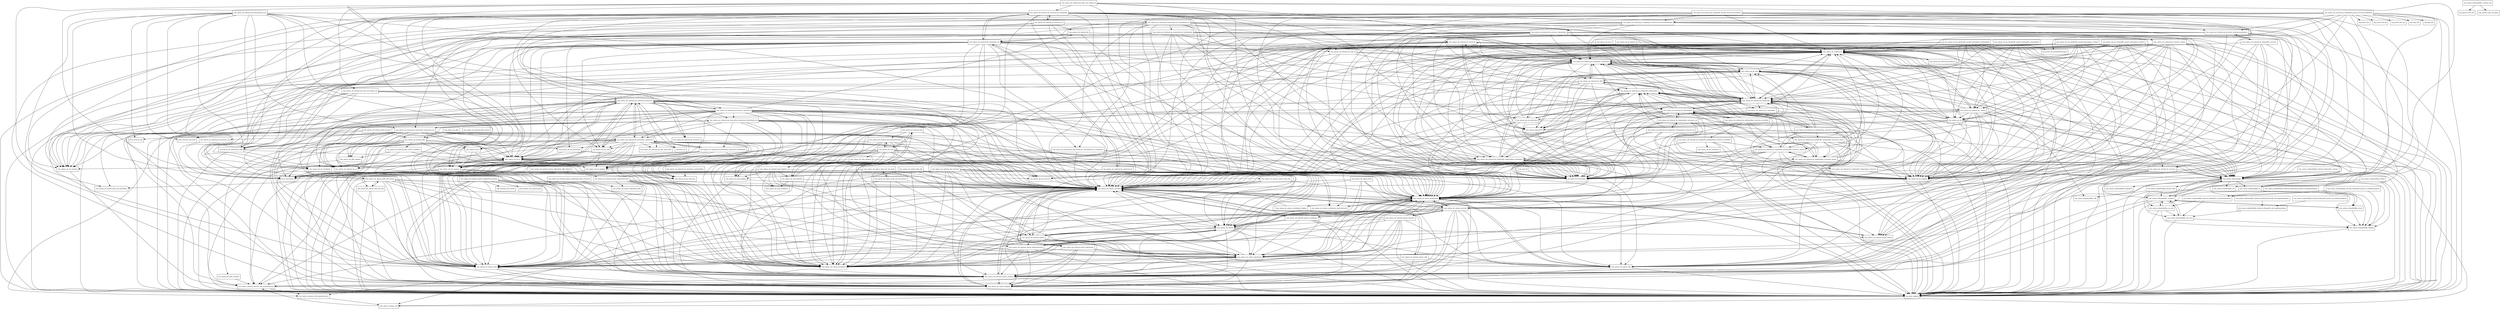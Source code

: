 digraph jbossjts_jacorb_4_17_21_Final_redhat_2_package_dependencies {
  node [shape = box, fontsize=10.0];
  com_arjuna_ArjunaOTS -> org_omg_CosTransactions;
  com_arjuna_ats_arjuna -> com_arjuna_ats_arjuna_common;
  com_arjuna_ats_arjuna -> com_arjuna_ats_arjuna_coordinator;
  com_arjuna_ats_arjuna -> com_arjuna_ats_arjuna_exceptions;
  com_arjuna_ats_arjuna -> com_arjuna_ats_arjuna_logging;
  com_arjuna_ats_arjuna -> com_arjuna_ats_arjuna_objectstore;
  com_arjuna_ats_arjuna -> com_arjuna_ats_arjuna_state;
  com_arjuna_ats_arjuna -> com_arjuna_ats_arjuna_utils;
  com_arjuna_ats_arjuna -> com_arjuna_ats_internal_arjuna;
  com_arjuna_ats_arjuna -> com_arjuna_ats_internal_arjuna_abstractrecords;
  com_arjuna_ats_arjuna -> com_arjuna_ats_internal_arjuna_common;
  com_arjuna_ats_arjuna -> com_arjuna_ats_internal_arjuna_thread;
  com_arjuna_ats_arjuna -> org_jboss_logging;
  com_arjuna_ats_arjuna_common -> com_arjuna_ats_arjuna_coordinator;
  com_arjuna_ats_arjuna_common -> com_arjuna_ats_arjuna_exceptions;
  com_arjuna_ats_arjuna_common -> com_arjuna_ats_arjuna_logging;
  com_arjuna_ats_arjuna_common -> com_arjuna_ats_arjuna_recovery;
  com_arjuna_ats_arjuna_common -> com_arjuna_ats_arjuna_utils;
  com_arjuna_ats_arjuna_common -> com_arjuna_ats_internal_arjuna_common;
  com_arjuna_ats_arjuna_common -> com_arjuna_ats_internal_arjuna_coordinator;
  com_arjuna_ats_arjuna_common -> com_arjuna_ats_internal_arjuna_objectstore;
  com_arjuna_ats_arjuna_common -> com_arjuna_ats_internal_arjuna_utils;
  com_arjuna_ats_arjuna_common -> com_arjuna_common_internal_util_propertyservice;
  com_arjuna_ats_arjuna_common -> com_arjuna_common_util;
  com_arjuna_ats_arjuna_coordinator -> com_arjuna_ats_arjuna;
  com_arjuna_ats_arjuna_coordinator -> com_arjuna_ats_arjuna_common;
  com_arjuna_ats_arjuna_coordinator -> com_arjuna_ats_arjuna_coordinator_abstractrecord;
  com_arjuna_ats_arjuna_coordinator -> com_arjuna_ats_arjuna_coordinator_listener;
  com_arjuna_ats_arjuna_coordinator -> com_arjuna_ats_arjuna_exceptions;
  com_arjuna_ats_arjuna_coordinator -> com_arjuna_ats_arjuna_logging;
  com_arjuna_ats_arjuna_coordinator -> com_arjuna_ats_arjuna_objectstore;
  com_arjuna_ats_arjuna_coordinator -> com_arjuna_ats_arjuna_recovery;
  com_arjuna_ats_arjuna_coordinator -> com_arjuna_ats_arjuna_state;
  com_arjuna_ats_arjuna_coordinator -> com_arjuna_ats_arjuna_utils;
  com_arjuna_ats_arjuna_coordinator -> com_arjuna_ats_internal_arjuna;
  com_arjuna_ats_arjuna_coordinator -> com_arjuna_ats_internal_arjuna_abstractrecords;
  com_arjuna_ats_arjuna_coordinator -> com_arjuna_ats_internal_arjuna_common;
  com_arjuna_ats_arjuna_coordinator -> com_arjuna_ats_internal_arjuna_coordinator;
  com_arjuna_ats_arjuna_coordinator -> com_arjuna_ats_internal_arjuna_thread;
  com_arjuna_ats_arjuna_coordinator -> org_jboss_logging;
  com_arjuna_ats_arjuna_coordinator_abstractrecord -> com_arjuna_ats_arjuna_coordinator;
  com_arjuna_ats_arjuna_coordinator_listener -> com_arjuna_ats_arjuna_common;
  com_arjuna_ats_arjuna_logging -> com_arjuna_ats_arjuna_common;
  com_arjuna_ats_arjuna_logging -> org_jboss_logging;
  com_arjuna_ats_arjuna_objectstore -> com_arjuna_ats_arjuna_common;
  com_arjuna_ats_arjuna_objectstore -> com_arjuna_ats_arjuna_exceptions;
  com_arjuna_ats_arjuna_objectstore -> com_arjuna_ats_arjuna_logging;
  com_arjuna_ats_arjuna_objectstore -> com_arjuna_ats_arjuna_state;
  com_arjuna_ats_arjuna_objectstore -> com_arjuna_ats_arjuna_utils;
  com_arjuna_ats_arjuna_objectstore -> com_arjuna_ats_internal_arjuna_common;
  com_arjuna_ats_arjuna_objectstore -> com_arjuna_common_internal_util_propertyservice;
  com_arjuna_ats_arjuna_recovery -> com_arjuna_ats_arjuna;
  com_arjuna_ats_arjuna_recovery -> com_arjuna_ats_arjuna_common;
  com_arjuna_ats_arjuna_recovery -> com_arjuna_ats_arjuna_coordinator;
  com_arjuna_ats_arjuna_recovery -> com_arjuna_ats_arjuna_exceptions;
  com_arjuna_ats_arjuna_recovery -> com_arjuna_ats_arjuna_logging;
  com_arjuna_ats_arjuna_recovery -> com_arjuna_ats_arjuna_objectstore;
  com_arjuna_ats_arjuna_recovery -> com_arjuna_ats_arjuna_state;
  com_arjuna_ats_arjuna_recovery -> com_arjuna_ats_arjuna_utils;
  com_arjuna_ats_arjuna_recovery -> com_arjuna_ats_internal_arjuna_common;
  com_arjuna_ats_arjuna_recovery -> com_arjuna_ats_internal_arjuna_recovery;
  com_arjuna_ats_arjuna_recovery -> com_arjuna_common_util;
  com_arjuna_ats_arjuna_recovery -> org_jboss_logging;
  com_arjuna_ats_arjuna_state -> com_arjuna_ats_arjuna_common;
  com_arjuna_ats_arjuna_state -> com_arjuna_ats_arjuna_logging;
  com_arjuna_ats_arjuna_state -> com_arjuna_ats_internal_arjuna_common;
  com_arjuna_ats_arjuna_state -> org_jboss_logging;
  com_arjuna_ats_arjuna_tools -> com_arjuna_ats_arjuna_common;
  com_arjuna_ats_arjuna_tools -> com_arjuna_ats_arjuna_coordinator;
  com_arjuna_ats_arjuna_tools -> com_arjuna_ats_arjuna_objectstore;
  com_arjuna_ats_arjuna_tools -> com_arjuna_ats_arjuna_state;
  com_arjuna_ats_arjuna_tools -> com_arjuna_ats_internal_arjuna_common;
  com_arjuna_ats_arjuna_tools -> com_arjuna_common_util_propertyservice;
  com_arjuna_ats_arjuna_tools_log -> com_arjuna_ats_arjuna_common;
  com_arjuna_ats_arjuna_tools_log -> com_arjuna_ats_arjuna_exceptions;
  com_arjuna_ats_arjuna_tools_log -> com_arjuna_ats_arjuna_objectstore;
  com_arjuna_ats_arjuna_tools_log -> com_arjuna_ats_arjuna_state;
  com_arjuna_ats_arjuna_tools_log -> com_arjuna_ats_internal_arjuna_common;
  com_arjuna_ats_arjuna_tools_log -> com_arjuna_ats_internal_arjuna_tools_log;
  com_arjuna_ats_arjuna_tools_osb_api_mbeans -> com_arjuna_ats_arjuna_common;
  com_arjuna_ats_arjuna_tools_osb_api_mbeans -> com_arjuna_ats_arjuna_exceptions;
  com_arjuna_ats_arjuna_tools_osb_api_mbeans -> com_arjuna_ats_arjuna_objectstore;
  com_arjuna_ats_arjuna_tools_osb_api_mbeans -> com_arjuna_ats_arjuna_state;
  com_arjuna_ats_arjuna_tools_osb_api_mbeans -> com_arjuna_ats_arjuna_tools_osb_api_proxy;
  com_arjuna_ats_arjuna_tools_osb_api_proxy -> com_arjuna_ats_arjuna_common;
  com_arjuna_ats_arjuna_tools_osb_api_proxy -> com_arjuna_ats_arjuna_exceptions;
  com_arjuna_ats_arjuna_tools_osb_api_proxy -> com_arjuna_ats_arjuna_objectstore;
  com_arjuna_ats_arjuna_tools_osb_api_proxy -> com_arjuna_ats_arjuna_state;
  com_arjuna_ats_arjuna_tools_osb_api_proxy -> com_arjuna_ats_arjuna_tools_osb_api_mbeans;
  com_arjuna_ats_arjuna_tools_osb_api_proxy -> com_arjuna_ats_arjuna_tools_osb_util;
  com_arjuna_ats_arjuna_tools_osb_mbean -> com_arjuna_ats_arjuna;
  com_arjuna_ats_arjuna_tools_osb_mbean -> com_arjuna_ats_arjuna_common;
  com_arjuna_ats_arjuna_tools_osb_mbean -> com_arjuna_ats_arjuna_coordinator;
  com_arjuna_ats_arjuna_tools_osb_mbean -> com_arjuna_ats_arjuna_exceptions;
  com_arjuna_ats_arjuna_tools_osb_mbean -> com_arjuna_ats_arjuna_logging;
  com_arjuna_ats_arjuna_tools_osb_mbean -> com_arjuna_ats_arjuna_objectstore;
  com_arjuna_ats_arjuna_tools_osb_mbean -> com_arjuna_ats_arjuna_state;
  com_arjuna_ats_arjuna_tools_osb_mbean -> com_arjuna_ats_arjuna_tools_osb_annotation;
  com_arjuna_ats_arjuna_tools_osb_mbean -> com_arjuna_ats_arjuna_tools_osb_util;
  com_arjuna_ats_arjuna_tools_osb_mbean -> org_jboss_logging;
  com_arjuna_ats_arjuna_tools_osb_util -> com_arjuna_ats_arjuna_logging;
  com_arjuna_ats_arjuna_tools_osb_util -> com_arjuna_ats_arjuna_tools_osb_mbean;
  com_arjuna_ats_arjuna_tools_osb_util -> org_jboss_logging;
  com_arjuna_ats_arjuna_utils -> com_arjuna_ats_arjuna_common;
  com_arjuna_ats_arjuna_utils -> com_arjuna_ats_arjuna_logging;
  com_arjuna_ats_arjuna_utils -> org_jboss_logging;
  com_arjuna_ats_internal_arjuna -> com_arjuna_ats_arjuna;
  com_arjuna_ats_internal_arjuna -> com_arjuna_ats_arjuna_common;
  com_arjuna_ats_internal_arjuna -> com_arjuna_ats_arjuna_coordinator;
  com_arjuna_ats_internal_arjuna -> com_arjuna_ats_arjuna_exceptions;
  com_arjuna_ats_internal_arjuna -> com_arjuna_ats_arjuna_logging;
  com_arjuna_ats_internal_arjuna -> com_arjuna_ats_arjuna_objectstore;
  com_arjuna_ats_internal_arjuna -> com_arjuna_ats_arjuna_state;
  com_arjuna_ats_internal_arjuna -> com_arjuna_ats_internal_arjuna_abstractrecords;
  com_arjuna_ats_internal_arjuna -> org_jboss_logging;
  com_arjuna_ats_internal_arjuna_abstractrecords -> com_arjuna_ats_arjuna;
  com_arjuna_ats_internal_arjuna_abstractrecords -> com_arjuna_ats_arjuna_common;
  com_arjuna_ats_internal_arjuna_abstractrecords -> com_arjuna_ats_arjuna_coordinator;
  com_arjuna_ats_internal_arjuna_abstractrecords -> com_arjuna_ats_arjuna_exceptions;
  com_arjuna_ats_internal_arjuna_abstractrecords -> com_arjuna_ats_arjuna_logging;
  com_arjuna_ats_internal_arjuna_abstractrecords -> com_arjuna_ats_arjuna_objectstore;
  com_arjuna_ats_internal_arjuna_abstractrecords -> com_arjuna_ats_arjuna_state;
  com_arjuna_ats_internal_arjuna_abstractrecords -> com_arjuna_ats_internal_arjuna_common;
  com_arjuna_ats_internal_arjuna_abstractrecords -> org_jboss_logging;
  com_arjuna_ats_internal_arjuna_common -> com_arjuna_ats_arjuna_common;
  com_arjuna_ats_internal_arjuna_common -> com_arjuna_ats_arjuna_logging;
  com_arjuna_ats_internal_arjuna_common -> com_arjuna_ats_arjuna_state;
  com_arjuna_ats_internal_arjuna_common -> com_arjuna_common_internal_util_propertyservice;
  com_arjuna_ats_internal_arjuna_common -> org_jboss_logging;
  com_arjuna_ats_internal_arjuna_coordinator -> com_arjuna_ats_arjuna;
  com_arjuna_ats_internal_arjuna_coordinator -> com_arjuna_ats_arjuna_common;
  com_arjuna_ats_internal_arjuna_coordinator -> com_arjuna_ats_arjuna_coordinator;
  com_arjuna_ats_internal_arjuna_coordinator -> com_arjuna_ats_arjuna_logging;
  com_arjuna_ats_internal_arjuna_coordinator -> com_arjuna_ats_arjuna_objectstore;
  com_arjuna_ats_internal_arjuna_coordinator -> com_arjuna_ats_internal_arjuna_abstractrecords;
  com_arjuna_ats_internal_arjuna_coordinator -> org_jboss_logging;
  com_arjuna_ats_internal_arjuna_objectstore -> com_arjuna_ats_arjuna_common;
  com_arjuna_ats_internal_arjuna_objectstore -> com_arjuna_ats_arjuna_exceptions;
  com_arjuna_ats_internal_arjuna_objectstore -> com_arjuna_ats_arjuna_logging;
  com_arjuna_ats_internal_arjuna_objectstore -> com_arjuna_ats_arjuna_objectstore;
  com_arjuna_ats_internal_arjuna_objectstore -> com_arjuna_ats_arjuna_state;
  com_arjuna_ats_internal_arjuna_objectstore -> com_arjuna_ats_arjuna_utils;
  com_arjuna_ats_internal_arjuna_objectstore -> com_arjuna_ats_internal_arjuna_common;
  com_arjuna_ats_internal_arjuna_objectstore -> org_jboss_logging;
  com_arjuna_ats_internal_arjuna_objectstore_hornetq -> com_arjuna_ats_arjuna_common;
  com_arjuna_ats_internal_arjuna_objectstore_hornetq -> com_arjuna_ats_arjuna_exceptions;
  com_arjuna_ats_internal_arjuna_objectstore_hornetq -> com_arjuna_ats_arjuna_logging;
  com_arjuna_ats_internal_arjuna_objectstore_hornetq -> com_arjuna_ats_arjuna_objectstore;
  com_arjuna_ats_internal_arjuna_objectstore_hornetq -> com_arjuna_ats_arjuna_state;
  com_arjuna_ats_internal_arjuna_objectstore_hornetq -> com_arjuna_ats_internal_arjuna_common;
  com_arjuna_ats_internal_arjuna_objectstore_hornetq -> com_arjuna_common_internal_util_propertyservice;
  com_arjuna_ats_internal_arjuna_objectstore_hornetq -> org_hornetq_core_journal;
  com_arjuna_ats_internal_arjuna_objectstore_hornetq -> org_hornetq_core_journal_impl;
  com_arjuna_ats_internal_arjuna_objectstore_hornetq -> org_jboss_logging;
  com_arjuna_ats_internal_arjuna_objectstore_jdbc -> com_arjuna_ats_arjuna_common;
  com_arjuna_ats_internal_arjuna_objectstore_jdbc -> com_arjuna_ats_arjuna_exceptions;
  com_arjuna_ats_internal_arjuna_objectstore_jdbc -> com_arjuna_ats_arjuna_logging;
  com_arjuna_ats_internal_arjuna_objectstore_jdbc -> com_arjuna_ats_arjuna_objectstore;
  com_arjuna_ats_internal_arjuna_objectstore_jdbc -> com_arjuna_ats_arjuna_objectstore_jdbc;
  com_arjuna_ats_internal_arjuna_objectstore_jdbc -> com_arjuna_ats_arjuna_state;
  com_arjuna_ats_internal_arjuna_objectstore_jdbc -> com_arjuna_ats_internal_arjuna_common;
  com_arjuna_ats_internal_arjuna_objectstore_jdbc_accessors -> com_arjuna_ats_arjuna_exceptions;
  com_arjuna_ats_internal_arjuna_objectstore_jdbc_accessors -> com_arjuna_ats_arjuna_objectstore_jdbc;
  com_arjuna_ats_internal_arjuna_objectstore_jdbc_drivers -> com_arjuna_ats_internal_arjuna_objectstore_jdbc;
  com_arjuna_ats_internal_arjuna_recovery -> com_arjuna_ats_arjuna;
  com_arjuna_ats_internal_arjuna_recovery -> com_arjuna_ats_arjuna_common;
  com_arjuna_ats_internal_arjuna_recovery -> com_arjuna_ats_arjuna_coordinator;
  com_arjuna_ats_internal_arjuna_recovery -> com_arjuna_ats_arjuna_exceptions;
  com_arjuna_ats_internal_arjuna_recovery -> com_arjuna_ats_arjuna_logging;
  com_arjuna_ats_internal_arjuna_recovery -> com_arjuna_ats_arjuna_objectstore;
  com_arjuna_ats_internal_arjuna_recovery -> com_arjuna_ats_arjuna_recovery;
  com_arjuna_ats_internal_arjuna_recovery -> com_arjuna_ats_arjuna_state;
  com_arjuna_ats_internal_arjuna_recovery -> com_arjuna_ats_arjuna_utils;
  com_arjuna_ats_internal_arjuna_recovery -> com_arjuna_ats_internal_arjuna_common;
  com_arjuna_ats_internal_arjuna_recovery -> org_jboss_logging;
  com_arjuna_ats_internal_arjuna_thread -> com_arjuna_ats_arjuna_coordinator;
  com_arjuna_ats_internal_arjuna_thread -> com_arjuna_ats_arjuna_utils;
  com_arjuna_ats_internal_arjuna_tools_log -> com_arjuna_ats_arjuna;
  com_arjuna_ats_internal_arjuna_tools_log -> com_arjuna_ats_arjuna_common;
  com_arjuna_ats_internal_arjuna_tools_log -> com_arjuna_ats_arjuna_coordinator;
  com_arjuna_ats_internal_arjuna_tools_log -> com_arjuna_ats_arjuna_logging;
  com_arjuna_ats_internal_arjuna_utils -> com_arjuna_ats_arjuna_common;
  com_arjuna_ats_internal_arjuna_utils -> com_arjuna_ats_arjuna_exceptions;
  com_arjuna_ats_internal_arjuna_utils -> com_arjuna_ats_arjuna_logging;
  com_arjuna_ats_internal_arjuna_utils -> com_arjuna_ats_arjuna_utils;
  com_arjuna_ats_internal_jdbc -> com_arjuna_ats_arjuna_state;
  com_arjuna_ats_internal_jdbc -> com_arjuna_ats_internal_arjuna_common;
  com_arjuna_ats_internal_jdbc -> com_arjuna_ats_internal_jdbc_drivers_modifiers;
  com_arjuna_ats_internal_jdbc -> com_arjuna_ats_jdbc_common;
  com_arjuna_ats_internal_jdbc -> com_arjuna_ats_jdbc_logging;
  com_arjuna_ats_internal_jdbc -> com_arjuna_ats_jta;
  com_arjuna_ats_internal_jdbc -> com_arjuna_ats_jta_transaction;
  com_arjuna_ats_internal_jdbc -> com_arjuna_ats_jta_xa;
  com_arjuna_ats_internal_jdbc -> javax_transaction;
  com_arjuna_ats_internal_jdbc -> org_jboss_logging;
  com_arjuna_ats_internal_jdbc_drivers -> com_arjuna_ats_internal_jdbc;
  com_arjuna_ats_internal_jdbc_drivers_modifiers -> com_arjuna_ats_internal_arjuna_common;
  com_arjuna_ats_internal_jdbc_drivers_modifiers -> com_arjuna_ats_jdbc_logging;
  com_arjuna_ats_internal_jdbc_drivers_modifiers -> com_arjuna_ats_jta_exceptions;
  com_arjuna_ats_internal_jdbc_drivers_modifiers -> com_arjuna_ats_jta_xa;
  com_arjuna_ats_internal_jdbc_recovery -> com_arjuna_ats_internal_jdbc;
  com_arjuna_ats_internal_jdbc_recovery -> com_arjuna_ats_jdbc_logging;
  com_arjuna_ats_internal_jdbc_recovery -> com_arjuna_ats_jta_recovery;
  com_arjuna_ats_internal_jdbc_recovery -> com_arjuna_ats_jta_xa;
  com_arjuna_ats_internal_jdbc_recovery -> com_arjuna_common_util_propertyservice;
  com_arjuna_ats_internal_jdbc_recovery -> org_jboss_logging;
  com_arjuna_ats_internal_jta -> com_arjuna_ats_arjuna_coordinator_abstractrecord;
  com_arjuna_ats_internal_jta -> com_arjuna_ats_internal_jta_resources_arjunacore;
  com_arjuna_ats_internal_jta -> com_arjuna_ats_internal_jts_resources;
  com_arjuna_ats_internal_jta_recovery_arjunacore -> com_arjuna_ats_arjuna;
  com_arjuna_ats_internal_jta_recovery_arjunacore -> com_arjuna_ats_arjuna_common;
  com_arjuna_ats_internal_jta_recovery_arjunacore -> com_arjuna_ats_arjuna_coordinator;
  com_arjuna_ats_internal_jta_recovery_arjunacore -> com_arjuna_ats_arjuna_exceptions;
  com_arjuna_ats_internal_jta_recovery_arjunacore -> com_arjuna_ats_arjuna_logging;
  com_arjuna_ats_internal_jta_recovery_arjunacore -> com_arjuna_ats_arjuna_objectstore;
  com_arjuna_ats_internal_jta_recovery_arjunacore -> com_arjuna_ats_arjuna_recovery;
  com_arjuna_ats_internal_jta_recovery_arjunacore -> com_arjuna_ats_arjuna_state;
  com_arjuna_ats_internal_jta_recovery_arjunacore -> com_arjuna_ats_internal_arjuna;
  com_arjuna_ats_internal_jta_recovery_arjunacore -> com_arjuna_ats_internal_arjuna_common;
  com_arjuna_ats_internal_jta_recovery_arjunacore -> com_arjuna_ats_internal_jta;
  com_arjuna_ats_internal_jta_recovery_arjunacore -> com_arjuna_ats_internal_jta_resources_arjunacore;
  com_arjuna_ats_internal_jta_recovery_arjunacore -> com_arjuna_ats_internal_jta_transaction_arjunacore;
  com_arjuna_ats_internal_jta_recovery_arjunacore -> com_arjuna_ats_internal_jta_transaction_arjunacore_subordinate_jca;
  com_arjuna_ats_internal_jta_recovery_arjunacore -> com_arjuna_ats_internal_jta_utils;
  com_arjuna_ats_internal_jta_recovery_arjunacore -> com_arjuna_ats_internal_jta_xa;
  com_arjuna_ats_internal_jta_recovery_arjunacore -> com_arjuna_ats_jta_common;
  com_arjuna_ats_internal_jta_recovery_arjunacore -> com_arjuna_ats_jta_logging;
  com_arjuna_ats_internal_jta_recovery_arjunacore -> com_arjuna_ats_jta_recovery;
  com_arjuna_ats_internal_jta_recovery_arjunacore -> com_arjuna_ats_jta_utils;
  com_arjuna_ats_internal_jta_recovery_arjunacore -> com_arjuna_ats_jta_xa;
  com_arjuna_ats_internal_jta_recovery_arjunacore -> com_arjuna_common_internal_util_propertyservice;
  com_arjuna_ats_internal_jta_recovery_arjunacore -> org_jboss_logging;
  com_arjuna_ats_internal_jta_recovery_jts -> com_arjuna_ats_arjuna_common;
  com_arjuna_ats_internal_jta_recovery_jts -> com_arjuna_ats_internal_jta;
  com_arjuna_ats_internal_jta_recovery_jts -> com_arjuna_ats_internal_jta_recovery_arjunacore;
  com_arjuna_ats_internal_jta_recovery_jts -> com_arjuna_ats_internal_jta_resources_jts_orbspecific;
  com_arjuna_ats_internal_jta_recovery_jts -> com_arjuna_ats_internal_jta_utils;
  com_arjuna_ats_internal_jta_recovery_jts -> com_arjuna_ats_jta_recovery;
  com_arjuna_ats_internal_jta_recovery_jts -> org_jboss_logging;
  com_arjuna_ats_internal_jta_resources -> com_arjuna_ats_jta_common;
  com_arjuna_ats_internal_jta_resources -> com_arjuna_ats_jta_logging;
  com_arjuna_ats_internal_jta_resources -> com_arjuna_ats_jta_resources;
  com_arjuna_ats_internal_jta_resources -> com_arjuna_ats_jta_utils;
  com_arjuna_ats_internal_jta_resources_arjunacore -> com_arjuna_ats_arjuna_common;
  com_arjuna_ats_internal_jta_resources_arjunacore -> com_arjuna_ats_arjuna_coordinator;
  com_arjuna_ats_internal_jta_resources_arjunacore -> com_arjuna_ats_arjuna_exceptions;
  com_arjuna_ats_internal_jta_resources_arjunacore -> com_arjuna_ats_arjuna_logging;
  com_arjuna_ats_internal_jta_resources_arjunacore -> com_arjuna_ats_arjuna_recovery;
  com_arjuna_ats_internal_jta_resources_arjunacore -> com_arjuna_ats_arjuna_state;
  com_arjuna_ats_internal_jta_resources_arjunacore -> com_arjuna_ats_internal_arjuna_common;
  com_arjuna_ats_internal_jta_resources_arjunacore -> com_arjuna_ats_internal_jta_recovery_arjunacore;
  com_arjuna_ats_internal_jta_resources_arjunacore -> com_arjuna_ats_internal_jta_resources;
  com_arjuna_ats_internal_jta_resources_arjunacore -> com_arjuna_ats_internal_jta_transaction_arjunacore;
  com_arjuna_ats_internal_jta_resources_arjunacore -> com_arjuna_ats_internal_jta_utils_arjunacore;
  com_arjuna_ats_internal_jta_resources_arjunacore -> com_arjuna_ats_internal_jta_xa;
  com_arjuna_ats_internal_jta_resources_arjunacore -> com_arjuna_ats_jta_common;
  com_arjuna_ats_internal_jta_resources_arjunacore -> com_arjuna_ats_jta_logging;
  com_arjuna_ats_internal_jta_resources_arjunacore -> com_arjuna_ats_jta_recovery;
  com_arjuna_ats_internal_jta_resources_arjunacore -> com_arjuna_ats_jta_resources;
  com_arjuna_ats_internal_jta_resources_arjunacore -> com_arjuna_ats_jta_utils;
  com_arjuna_ats_internal_jta_resources_arjunacore -> com_arjuna_ats_jta_xa;
  com_arjuna_ats_internal_jta_resources_arjunacore -> com_arjuna_common_internal_util_propertyservice;
  com_arjuna_ats_internal_jta_resources_arjunacore -> javax_transaction;
  com_arjuna_ats_internal_jta_resources_arjunacore -> org_jboss_logging;
  com_arjuna_ats_internal_jta_resources_arjunacore -> org_jboss_tm;
  com_arjuna_ats_internal_jta_resources_errorhandlers -> com_arjuna_ats_jta_resources;
  com_arjuna_ats_internal_jta_resources_jts -> com_arjuna_ats_arjuna_common;
  com_arjuna_ats_internal_jta_resources_jts -> com_arjuna_ats_arjuna_coordinator;
  com_arjuna_ats_internal_jta_resources_jts -> com_arjuna_ats_internal_jta_transaction_jts;
  com_arjuna_ats_internal_jta_resources_jts -> javax_transaction;
  com_arjuna_ats_internal_jta_resources_jts_orbspecific -> com_arjuna_ArjunaOTS;
  com_arjuna_ats_internal_jta_resources_jts_orbspecific -> com_arjuna_ats_arjuna_common;
  com_arjuna_ats_internal_jta_resources_jts_orbspecific -> com_arjuna_ats_arjuna_coordinator;
  com_arjuna_ats_internal_jta_resources_jts_orbspecific -> com_arjuna_ats_arjuna_logging;
  com_arjuna_ats_internal_jta_resources_jts_orbspecific -> com_arjuna_ats_arjuna_objectstore;
  com_arjuna_ats_internal_jta_resources_jts_orbspecific -> com_arjuna_ats_arjuna_recovery;
  com_arjuna_ats_internal_jta_resources_jts_orbspecific -> com_arjuna_ats_arjuna_state;
  com_arjuna_ats_internal_jta_resources_jts_orbspecific -> com_arjuna_ats_internal_arjuna_common;
  com_arjuna_ats_internal_jta_resources_jts_orbspecific -> com_arjuna_ats_internal_jta_recovery_jts;
  com_arjuna_ats_internal_jta_resources_jts_orbspecific -> com_arjuna_ats_internal_jta_resources;
  com_arjuna_ats_internal_jta_resources_jts_orbspecific -> com_arjuna_ats_internal_jta_transaction_jts;
  com_arjuna_ats_internal_jta_resources_jts_orbspecific -> com_arjuna_ats_internal_jta_utils;
  com_arjuna_ats_internal_jta_resources_jts_orbspecific -> com_arjuna_ats_internal_jta_utils_jts;
  com_arjuna_ats_internal_jta_resources_jts_orbspecific -> com_arjuna_ats_internal_jts;
  com_arjuna_ats_internal_jta_resources_jts_orbspecific -> com_arjuna_ats_jta_common;
  com_arjuna_ats_internal_jta_resources_jts_orbspecific -> com_arjuna_ats_jta_recovery;
  com_arjuna_ats_internal_jta_resources_jts_orbspecific -> com_arjuna_ats_jta_resources;
  com_arjuna_ats_internal_jta_resources_jts_orbspecific -> com_arjuna_ats_jta_utils;
  com_arjuna_ats_internal_jta_resources_jts_orbspecific -> com_arjuna_ats_jta_xa;
  com_arjuna_ats_internal_jta_resources_jts_orbspecific -> com_arjuna_ats_jts_utils;
  com_arjuna_ats_internal_jta_resources_jts_orbspecific -> com_arjuna_orbportability;
  com_arjuna_ats_internal_jta_resources_jts_orbspecific -> javax_transaction;
  com_arjuna_ats_internal_jta_resources_jts_orbspecific -> org_jboss_logging;
  com_arjuna_ats_internal_jta_resources_jts_orbspecific -> org_omg_CosTransactions;
  com_arjuna_ats_internal_jta_resources_spi -> javax_transaction;
  com_arjuna_ats_internal_jta_tools_osb_mbean_jta -> com_arjuna_ats_arjuna_common;
  com_arjuna_ats_internal_jta_tools_osb_mbean_jta -> com_arjuna_ats_arjuna_coordinator;
  com_arjuna_ats_internal_jta_tools_osb_mbean_jta -> com_arjuna_ats_arjuna_logging;
  com_arjuna_ats_internal_jta_tools_osb_mbean_jta -> com_arjuna_ats_arjuna_tools_osb_annotation;
  com_arjuna_ats_internal_jta_tools_osb_mbean_jta -> com_arjuna_ats_arjuna_tools_osb_mbean;
  com_arjuna_ats_internal_jta_tools_osb_mbean_jta -> com_arjuna_ats_internal_jta_resources_arjunacore;
  com_arjuna_ats_internal_jta_tools_osb_mbean_jta -> com_arjuna_ats_internal_jta_transaction_arjunacore_subordinate_jca;
  com_arjuna_ats_internal_jta_tools_osb_mbean_jta -> org_jboss_logging;
  com_arjuna_ats_internal_jta_tools_osb_mbean_jts -> com_arjuna_ats_arjuna_common;
  com_arjuna_ats_internal_jta_tools_osb_mbean_jts -> com_arjuna_ats_arjuna_coordinator;
  com_arjuna_ats_internal_jta_tools_osb_mbean_jts -> com_arjuna_ats_arjuna_tools_osb_annotation;
  com_arjuna_ats_internal_jta_tools_osb_mbean_jts -> com_arjuna_ats_arjuna_tools_osb_mbean;
  com_arjuna_ats_internal_jta_tools_osb_mbean_jts -> com_arjuna_ats_internal_jta_resources_jts_orbspecific;
  com_arjuna_ats_internal_jta_tools_osb_mbean_jts -> com_arjuna_ats_internal_jta_tools_osb_mbean_jta;
  com_arjuna_ats_internal_jta_tools_osb_mbean_jts -> com_arjuna_ats_internal_jts;
  com_arjuna_ats_internal_jta_tools_osb_mbean_jts -> com_arjuna_ats_internal_jts_orbspecific_coordinator;
  com_arjuna_ats_internal_jta_tools_osb_mbean_jts -> com_arjuna_ats_jta_common;
  com_arjuna_ats_internal_jta_tools_osb_mbean_jts -> com_arjuna_orbportability;
  com_arjuna_ats_internal_jta_transaction_arjunacore -> com_arjuna_ats_arjuna;
  com_arjuna_ats_internal_jta_transaction_arjunacore -> com_arjuna_ats_arjuna_common;
  com_arjuna_ats_internal_jta_transaction_arjunacore -> com_arjuna_ats_arjuna_coordinator;
  com_arjuna_ats_internal_jta_transaction_arjunacore -> com_arjuna_ats_arjuna_exceptions;
  com_arjuna_ats_internal_jta_transaction_arjunacore -> com_arjuna_ats_arjuna_logging;
  com_arjuna_ats_internal_jta_transaction_arjunacore -> com_arjuna_ats_internal_arjuna_abstractrecords;
  com_arjuna_ats_internal_jta_transaction_arjunacore -> com_arjuna_ats_internal_jta_resources_arjunacore;
  com_arjuna_ats_internal_jta_transaction_arjunacore -> com_arjuna_ats_internal_jta_transaction_arjunacore_subordinate;
  com_arjuna_ats_internal_jta_transaction_arjunacore -> com_arjuna_ats_internal_jta_utils;
  com_arjuna_ats_internal_jta_transaction_arjunacore -> com_arjuna_ats_internal_jta_utils_arjunacore;
  com_arjuna_ats_internal_jta_transaction_arjunacore -> com_arjuna_ats_internal_jta_xa;
  com_arjuna_ats_internal_jta_transaction_arjunacore -> com_arjuna_ats_jta;
  com_arjuna_ats_internal_jta_transaction_arjunacore -> com_arjuna_ats_jta_common;
  com_arjuna_ats_internal_jta_transaction_arjunacore -> com_arjuna_ats_jta_exceptions;
  com_arjuna_ats_internal_jta_transaction_arjunacore -> com_arjuna_ats_jta_logging;
  com_arjuna_ats_internal_jta_transaction_arjunacore -> com_arjuna_ats_jta_resources;
  com_arjuna_ats_internal_jta_transaction_arjunacore -> com_arjuna_ats_jta_transaction;
  com_arjuna_ats_internal_jta_transaction_arjunacore -> com_arjuna_ats_jta_utils;
  com_arjuna_ats_internal_jta_transaction_arjunacore -> com_arjuna_ats_jta_xa;
  com_arjuna_ats_internal_jta_transaction_arjunacore -> com_arjuna_common_internal_util_propertyservice;
  com_arjuna_ats_internal_jta_transaction_arjunacore -> javax_transaction;
  com_arjuna_ats_internal_jta_transaction_arjunacore -> org_jboss_logging;
  com_arjuna_ats_internal_jta_transaction_arjunacore -> org_jboss_tm;
  com_arjuna_ats_internal_jta_transaction_arjunacore_jca -> com_arjuna_ats_arjuna_common;
  com_arjuna_ats_internal_jta_transaction_arjunacore_jca -> com_arjuna_ats_arjuna_coordinator;
  com_arjuna_ats_internal_jta_transaction_arjunacore_jca -> com_arjuna_ats_arjuna_objectstore;
  com_arjuna_ats_internal_jta_transaction_arjunacore_jca -> com_arjuna_ats_arjuna_state;
  com_arjuna_ats_internal_jta_transaction_arjunacore_jca -> com_arjuna_ats_internal_arjuna_common;
  com_arjuna_ats_internal_jta_transaction_arjunacore_jca -> com_arjuna_ats_internal_jta_resources_spi;
  com_arjuna_ats_internal_jta_transaction_arjunacore_jca -> com_arjuna_ats_internal_jta_transaction_arjunacore;
  com_arjuna_ats_internal_jta_transaction_arjunacore_jca -> com_arjuna_ats_internal_jta_transaction_arjunacore_subordinate_jca;
  com_arjuna_ats_internal_jta_transaction_arjunacore_jca -> com_arjuna_ats_internal_jta_xa;
  com_arjuna_ats_internal_jta_transaction_arjunacore_jca -> com_arjuna_ats_jta;
  com_arjuna_ats_internal_jta_transaction_arjunacore_jca -> com_arjuna_ats_jta_exceptions;
  com_arjuna_ats_internal_jta_transaction_arjunacore_jca -> com_arjuna_ats_jta_logging;
  com_arjuna_ats_internal_jta_transaction_arjunacore_jca -> com_arjuna_ats_jta_xa;
  com_arjuna_ats_internal_jta_transaction_arjunacore_jca -> javax_resource_spi;
  com_arjuna_ats_internal_jta_transaction_arjunacore_jca -> javax_resource_spi_work;
  com_arjuna_ats_internal_jta_transaction_arjunacore_jca -> javax_transaction;
  com_arjuna_ats_internal_jta_transaction_arjunacore_jca -> org_jboss_logging;
  com_arjuna_ats_internal_jta_transaction_arjunacore_subordinate -> com_arjuna_ats_arjuna;
  com_arjuna_ats_internal_jta_transaction_arjunacore_subordinate -> com_arjuna_ats_arjuna_common;
  com_arjuna_ats_internal_jta_transaction_arjunacore_subordinate -> com_arjuna_ats_arjuna_coordinator;
  com_arjuna_ats_internal_jta_transaction_arjunacore_subordinate -> com_arjuna_ats_arjuna_exceptions;
  com_arjuna_ats_internal_jta_transaction_arjunacore_subordinate -> com_arjuna_ats_internal_jta_resources_arjunacore;
  com_arjuna_ats_internal_jta_transaction_arjunacore_subordinate -> com_arjuna_ats_internal_jta_transaction_arjunacore;
  com_arjuna_ats_internal_jta_transaction_arjunacore_subordinate -> com_arjuna_ats_jta_exceptions;
  com_arjuna_ats_internal_jta_transaction_arjunacore_subordinate -> com_arjuna_ats_jta_logging;
  com_arjuna_ats_internal_jta_transaction_arjunacore_subordinate -> com_arjuna_ats_jta_xa;
  com_arjuna_ats_internal_jta_transaction_arjunacore_subordinate -> javax_transaction;
  com_arjuna_ats_internal_jta_transaction_arjunacore_subordinate -> org_jboss_logging;
  com_arjuna_ats_internal_jta_transaction_arjunacore_subordinate_jca -> com_arjuna_ats_arjuna;
  com_arjuna_ats_internal_jta_transaction_arjunacore_subordinate_jca -> com_arjuna_ats_arjuna_common;
  com_arjuna_ats_internal_jta_transaction_arjunacore_subordinate_jca -> com_arjuna_ats_arjuna_coordinator;
  com_arjuna_ats_internal_jta_transaction_arjunacore_subordinate_jca -> com_arjuna_ats_arjuna_exceptions;
  com_arjuna_ats_internal_jta_transaction_arjunacore_subordinate_jca -> com_arjuna_ats_arjuna_objectstore;
  com_arjuna_ats_internal_jta_transaction_arjunacore_subordinate_jca -> com_arjuna_ats_arjuna_state;
  com_arjuna_ats_internal_jta_transaction_arjunacore_subordinate_jca -> com_arjuna_ats_arjuna_utils;
  com_arjuna_ats_internal_jta_transaction_arjunacore_subordinate_jca -> com_arjuna_ats_internal_arjuna;
  com_arjuna_ats_internal_jta_transaction_arjunacore_subordinate_jca -> com_arjuna_ats_internal_jta_transaction_arjunacore;
  com_arjuna_ats_internal_jta_transaction_arjunacore_subordinate_jca -> com_arjuna_ats_internal_jta_transaction_arjunacore_jca;
  com_arjuna_ats_internal_jta_transaction_arjunacore_subordinate_jca -> com_arjuna_ats_internal_jta_transaction_arjunacore_subordinate;
  com_arjuna_ats_internal_jta_transaction_arjunacore_subordinate_jca -> com_arjuna_ats_internal_jta_xa;
  com_arjuna_ats_internal_jta_transaction_arjunacore_subordinate_jca -> com_arjuna_ats_jta_logging;
  com_arjuna_ats_internal_jta_transaction_arjunacore_subordinate_jca -> com_arjuna_ats_jta_xa;
  com_arjuna_ats_internal_jta_transaction_arjunacore_subordinate_jca -> org_jboss_logging;
  com_arjuna_ats_internal_jta_transaction_jts -> com_arjuna_ats_arjuna_common;
  com_arjuna_ats_internal_jta_transaction_jts -> com_arjuna_ats_arjuna_coordinator;
  com_arjuna_ats_internal_jta_transaction_jts -> com_arjuna_ats_arjuna_exceptions;
  com_arjuna_ats_internal_jta_transaction_jts -> com_arjuna_ats_internal_jta_resources_jts;
  com_arjuna_ats_internal_jta_transaction_jts -> com_arjuna_ats_internal_jta_resources_jts_orbspecific;
  com_arjuna_ats_internal_jta_transaction_jts -> com_arjuna_ats_internal_jta_utils;
  com_arjuna_ats_internal_jta_transaction_jts -> com_arjuna_ats_internal_jta_utils_jts;
  com_arjuna_ats_internal_jta_transaction_jts -> com_arjuna_ats_internal_jta_xa;
  com_arjuna_ats_internal_jta_transaction_jts -> com_arjuna_ats_internal_jts;
  com_arjuna_ats_internal_jta_transaction_jts -> com_arjuna_ats_internal_jts_orbspecific;
  com_arjuna_ats_internal_jta_transaction_jts -> com_arjuna_ats_jta;
  com_arjuna_ats_internal_jta_transaction_jts -> com_arjuna_ats_jta_common;
  com_arjuna_ats_internal_jta_transaction_jts -> com_arjuna_ats_jta_exceptions;
  com_arjuna_ats_internal_jta_transaction_jts -> com_arjuna_ats_jta_logging;
  com_arjuna_ats_internal_jta_transaction_jts -> com_arjuna_ats_jta_resources;
  com_arjuna_ats_internal_jta_transaction_jts -> com_arjuna_ats_jta_transaction;
  com_arjuna_ats_internal_jta_transaction_jts -> com_arjuna_ats_jta_utils;
  com_arjuna_ats_internal_jta_transaction_jts -> com_arjuna_ats_jta_xa;
  com_arjuna_ats_internal_jta_transaction_jts -> com_arjuna_ats_jts;
  com_arjuna_ats_internal_jta_transaction_jts -> com_arjuna_ats_jts_extensions;
  com_arjuna_ats_internal_jta_transaction_jts -> javax_transaction;
  com_arjuna_ats_internal_jta_transaction_jts -> org_jboss_logging;
  com_arjuna_ats_internal_jta_transaction_jts -> org_omg_CosTransactions;
  com_arjuna_ats_internal_jta_transaction_jts_jca -> com_arjuna_ats_arjuna_common;
  com_arjuna_ats_internal_jta_transaction_jts_jca -> com_arjuna_ats_arjuna_objectstore;
  com_arjuna_ats_internal_jta_transaction_jts_jca -> com_arjuna_ats_arjuna_state;
  com_arjuna_ats_internal_jta_transaction_jts_jca -> com_arjuna_ats_internal_arjuna_common;
  com_arjuna_ats_internal_jta_transaction_jts_jca -> com_arjuna_ats_internal_jta_resources_spi;
  com_arjuna_ats_internal_jta_transaction_jts_jca -> com_arjuna_ats_internal_jta_transaction_arjunacore_jca;
  com_arjuna_ats_internal_jta_transaction_jts_jca -> com_arjuna_ats_internal_jta_transaction_jts_subordinate_jca;
  com_arjuna_ats_internal_jta_transaction_jts_jca -> com_arjuna_ats_internal_jta_transaction_jts_subordinate_jca_coordinator;
  com_arjuna_ats_internal_jta_transaction_jts_jca -> com_arjuna_ats_internal_jta_utils;
  com_arjuna_ats_internal_jta_transaction_jts_jca -> com_arjuna_ats_jta_exceptions;
  com_arjuna_ats_internal_jta_transaction_jts_jca -> com_arjuna_ats_jta_xa;
  com_arjuna_ats_internal_jta_transaction_jts_jca -> javax_resource_spi;
  com_arjuna_ats_internal_jta_transaction_jts_jca -> javax_resource_spi_work;
  com_arjuna_ats_internal_jta_transaction_jts_jca -> javax_transaction;
  com_arjuna_ats_internal_jta_transaction_jts_subordinate -> com_arjuna_ats_arjuna_common;
  com_arjuna_ats_internal_jta_transaction_jts_subordinate -> com_arjuna_ats_internal_jta_transaction_jts;
  com_arjuna_ats_internal_jta_transaction_jts_subordinate -> com_arjuna_ats_internal_jta_utils;
  com_arjuna_ats_internal_jta_transaction_jts_subordinate -> com_arjuna_ats_internal_jts;
  com_arjuna_ats_internal_jta_transaction_jts_subordinate -> com_arjuna_ats_internal_jts_interposition;
  com_arjuna_ats_internal_jta_transaction_jts_subordinate -> com_arjuna_ats_internal_jts_orbspecific;
  com_arjuna_ats_internal_jta_transaction_jts_subordinate -> com_arjuna_ats_internal_jts_orbspecific_coordinator;
  com_arjuna_ats_internal_jta_transaction_jts_subordinate -> com_arjuna_ats_internal_jts_orbspecific_interposition;
  com_arjuna_ats_internal_jta_transaction_jts_subordinate -> com_arjuna_ats_internal_jts_orbspecific_interposition_coordinator;
  com_arjuna_ats_internal_jta_transaction_jts_subordinate -> com_arjuna_ats_jta_exceptions;
  com_arjuna_ats_internal_jta_transaction_jts_subordinate -> javax_transaction;
  com_arjuna_ats_internal_jta_transaction_jts_subordinate -> org_jboss_logging;
  com_arjuna_ats_internal_jta_transaction_jts_subordinate -> org_omg_CosTransactions;
  com_arjuna_ats_internal_jta_transaction_jts_subordinate_jca -> com_arjuna_ats_arjuna_common;
  com_arjuna_ats_internal_jta_transaction_jts_subordinate_jca -> com_arjuna_ats_arjuna_coordinator;
  com_arjuna_ats_internal_jta_transaction_jts_subordinate_jca -> com_arjuna_ats_internal_jta_transaction_arjunacore_jca;
  com_arjuna_ats_internal_jta_transaction_jts_subordinate_jca -> com_arjuna_ats_internal_jta_transaction_jts;
  com_arjuna_ats_internal_jta_transaction_jts_subordinate_jca -> com_arjuna_ats_internal_jta_transaction_jts_subordinate;
  com_arjuna_ats_internal_jta_transaction_jts_subordinate_jca -> com_arjuna_ats_internal_jta_transaction_jts_subordinate_jca_coordinator;
  com_arjuna_ats_internal_jta_transaction_jts_subordinate_jca -> com_arjuna_ats_internal_jta_utils;
  com_arjuna_ats_internal_jta_transaction_jts_subordinate_jca -> com_arjuna_ats_internal_jts;
  com_arjuna_ats_internal_jta_transaction_jts_subordinate_jca -> com_arjuna_ats_internal_jts_interposition;
  com_arjuna_ats_internal_jta_transaction_jts_subordinate_jca -> com_arjuna_ats_internal_jts_orbspecific;
  com_arjuna_ats_internal_jta_transaction_jts_subordinate_jca -> com_arjuna_ats_internal_jts_orbspecific_coordinator;
  com_arjuna_ats_internal_jta_transaction_jts_subordinate_jca -> com_arjuna_ats_internal_jts_orbspecific_interposition;
  com_arjuna_ats_internal_jta_transaction_jts_subordinate_jca -> com_arjuna_ats_internal_jts_orbspecific_interposition_coordinator;
  com_arjuna_ats_internal_jta_transaction_jts_subordinate_jca -> org_jboss_logging;
  com_arjuna_ats_internal_jta_transaction_jts_subordinate_jca_coordinator -> com_arjuna_ats_arjuna_common;
  com_arjuna_ats_internal_jta_transaction_jts_subordinate_jca_coordinator -> com_arjuna_ats_arjuna_state;
  com_arjuna_ats_internal_jta_transaction_jts_subordinate_jca_coordinator -> com_arjuna_ats_internal_jts_orbspecific_interposition_coordinator;
  com_arjuna_ats_internal_jta_transaction_jts_subordinate_jca_coordinator -> com_arjuna_ats_jta_xa;
  com_arjuna_ats_internal_jta_transaction_jts_subordinate_jca_coordinator -> org_omg_CosTransactions;
  com_arjuna_ats_internal_jta_utils -> com_arjuna_ats_internal_jta_xa;
  com_arjuna_ats_internal_jta_utils -> com_arjuna_ats_jta_xa;
  com_arjuna_ats_internal_jta_utils -> org_jboss_logging;
  com_arjuna_ats_internal_jta_utils_jts -> com_arjuna_ats_arjuna_common;
  com_arjuna_ats_internal_jta_utils_jts -> com_arjuna_ats_internal_jts_orbspecific;
  com_arjuna_ats_internal_jta_utils_jts -> com_arjuna_ats_internal_jts_orbspecific_coordinator;
  com_arjuna_ats_internal_jta_utils_jts -> com_arjuna_ats_jta_xa;
  com_arjuna_ats_internal_jta_utils_jts -> com_arjuna_ats_jts_utils;
  com_arjuna_ats_internal_jta_utils_jts -> org_omg_CosTransactions;
  com_arjuna_ats_internal_jta_xa -> com_arjuna_ats_jta_xa;
  com_arjuna_ats_internal_jts -> com_arjuna_ArjunaOTS;
  com_arjuna_ats_internal_jts -> com_arjuna_ats_arjuna_common;
  com_arjuna_ats_internal_jts -> com_arjuna_ats_arjuna_coordinator;
  com_arjuna_ats_internal_jts -> com_arjuna_ats_arjuna_coordinator_abstractrecord;
  com_arjuna_ats_internal_jts -> com_arjuna_ats_arjuna_exceptions;
  com_arjuna_ats_internal_jts -> com_arjuna_ats_internal_jts_context;
  com_arjuna_ats_internal_jts -> com_arjuna_ats_internal_jts_lifecycle;
  com_arjuna_ats_internal_jts -> com_arjuna_ats_internal_jts_orbspecific;
  com_arjuna_ats_internal_jts -> com_arjuna_ats_internal_jts_orbspecific_coordinator;
  com_arjuna_ats_internal_jts -> com_arjuna_ats_internal_jts_resources;
  com_arjuna_ats_internal_jts -> com_arjuna_ats_internal_jts_utils;
  com_arjuna_ats_internal_jts -> com_arjuna_ats_jts_common;
  com_arjuna_ats_internal_jts -> com_arjuna_ats_jts_logging;
  com_arjuna_ats_internal_jts -> com_arjuna_orbportability;
  com_arjuna_ats_internal_jts -> com_arjuna_orbportability_common;
  com_arjuna_ats_internal_jts -> com_arjuna_orbportability_oa;
  com_arjuna_ats_internal_jts -> org_jboss_logging;
  com_arjuna_ats_internal_jts -> org_omg_CosTransactions;
  com_arjuna_ats_internal_jts_context -> com_arjuna_ArjunaOTS;
  com_arjuna_ats_internal_jts_context -> com_arjuna_ats_arjuna_coordinator;
  com_arjuna_ats_internal_jts_context -> com_arjuna_ats_arjuna_exceptions;
  com_arjuna_ats_internal_jts_context -> com_arjuna_ats_arjuna_utils;
  com_arjuna_ats_internal_jts_context -> com_arjuna_ats_internal_arjuna_thread;
  com_arjuna_ats_internal_jts_context -> com_arjuna_ats_internal_jts;
  com_arjuna_ats_internal_jts_context -> com_arjuna_ats_internal_jts_orbspecific;
  com_arjuna_ats_internal_jts_context -> com_arjuna_ats_internal_jts_orbspecific_coordinator;
  com_arjuna_ats_internal_jts_context -> com_arjuna_ats_jts;
  com_arjuna_ats_internal_jts_context -> com_arjuna_ats_jts_common;
  com_arjuna_ats_internal_jts_context -> com_arjuna_ats_jts_logging;
  com_arjuna_ats_internal_jts_context -> com_arjuna_orbportability;
  com_arjuna_ats_internal_jts_context -> org_jboss_logging;
  com_arjuna_ats_internal_jts_context -> org_omg_CosTransactions;
  com_arjuna_ats_internal_jts_coordinator -> com_arjuna_ats_arjuna_coordinator;
  com_arjuna_ats_internal_jts_coordinator -> com_arjuna_ats_arjuna_utils;
  com_arjuna_ats_internal_jts_interposition -> com_arjuna_ats_arjuna_common;
  com_arjuna_ats_internal_jts_interposition -> com_arjuna_ats_arjuna_coordinator;
  com_arjuna_ats_internal_jts_interposition -> com_arjuna_ats_arjuna_objectstore;
  com_arjuna_ats_internal_jts_interposition -> com_arjuna_ats_internal_arjuna_common;
  com_arjuna_ats_internal_jts_interposition -> com_arjuna_ats_internal_jts;
  com_arjuna_ats_internal_jts_interposition -> com_arjuna_ats_internal_jts_interposition_resources_arjuna;
  com_arjuna_ats_internal_jts_interposition -> com_arjuna_ats_internal_jts_interposition_resources_osi;
  com_arjuna_ats_internal_jts_interposition -> com_arjuna_ats_internal_jts_interposition_resources_restricted;
  com_arjuna_ats_internal_jts_interposition -> com_arjuna_ats_internal_jts_interposition_resources_strict;
  com_arjuna_ats_internal_jts_interposition -> com_arjuna_ats_internal_jts_orbspecific;
  com_arjuna_ats_internal_jts_interposition -> com_arjuna_ats_internal_jts_orbspecific_coordinator;
  com_arjuna_ats_internal_jts_interposition -> com_arjuna_ats_internal_jts_orbspecific_interposition;
  com_arjuna_ats_internal_jts_interposition -> com_arjuna_ats_internal_jts_orbspecific_interposition_coordinator;
  com_arjuna_ats_internal_jts_interposition -> com_arjuna_ats_jts_extensions;
  com_arjuna_ats_internal_jts_interposition -> com_arjuna_ats_jts_logging;
  com_arjuna_ats_internal_jts_interposition -> org_jboss_logging;
  com_arjuna_ats_internal_jts_interposition -> org_omg_CosTransactions;
  com_arjuna_ats_internal_jts_interposition_resources_arjuna -> com_arjuna_ats_arjuna_common;
  com_arjuna_ats_internal_jts_interposition_resources_arjuna -> com_arjuna_ats_internal_jts;
  com_arjuna_ats_internal_jts_interposition_resources_arjuna -> com_arjuna_ats_internal_jts_interposition;
  com_arjuna_ats_internal_jts_interposition_resources_arjuna -> com_arjuna_ats_internal_jts_orbspecific;
  com_arjuna_ats_internal_jts_interposition_resources_arjuna -> com_arjuna_ats_internal_jts_orbspecific_coordinator;
  com_arjuna_ats_internal_jts_interposition_resources_arjuna -> com_arjuna_ats_internal_jts_orbspecific_interposition;
  com_arjuna_ats_internal_jts_interposition_resources_arjuna -> com_arjuna_ats_internal_jts_orbspecific_interposition_resources_arjuna;
  com_arjuna_ats_internal_jts_interposition_resources_arjuna -> com_arjuna_ats_jts_logging;
  com_arjuna_ats_internal_jts_interposition_resources_arjuna -> com_arjuna_ats_jts_utils;
  com_arjuna_ats_internal_jts_interposition_resources_arjuna -> com_arjuna_orbportability;
  com_arjuna_ats_internal_jts_interposition_resources_arjuna -> org_jboss_logging;
  com_arjuna_ats_internal_jts_interposition_resources_arjuna -> org_omg_CosTransactions;
  com_arjuna_ats_internal_jts_interposition_resources_osi -> com_arjuna_ats_arjuna_common;
  com_arjuna_ats_internal_jts_interposition_resources_osi -> com_arjuna_ats_internal_jts_interposition;
  com_arjuna_ats_internal_jts_interposition_resources_osi -> com_arjuna_ats_internal_jts_interposition_resources_arjuna;
  com_arjuna_ats_internal_jts_interposition_resources_osi -> com_arjuna_ats_internal_jts_orbspecific;
  com_arjuna_ats_internal_jts_interposition_resources_osi -> com_arjuna_ats_internal_jts_orbspecific_coordinator;
  com_arjuna_ats_internal_jts_interposition_resources_osi -> com_arjuna_ats_internal_jts_orbspecific_interposition;
  com_arjuna_ats_internal_jts_interposition_resources_osi -> com_arjuna_ats_internal_jts_orbspecific_interposition_resources_arjuna;
  com_arjuna_ats_internal_jts_interposition_resources_osi -> com_arjuna_ats_internal_jts_orbspecific_interposition_resources_osi;
  com_arjuna_ats_internal_jts_interposition_resources_osi -> com_arjuna_ats_jts_logging;
  com_arjuna_ats_internal_jts_interposition_resources_osi -> org_jboss_logging;
  com_arjuna_ats_internal_jts_interposition_resources_osi -> org_omg_CosTransactions;
  com_arjuna_ats_internal_jts_interposition_resources_restricted -> com_arjuna_ats_arjuna_common;
  com_arjuna_ats_internal_jts_interposition_resources_restricted -> com_arjuna_ats_internal_jts_interposition;
  com_arjuna_ats_internal_jts_interposition_resources_restricted -> com_arjuna_ats_internal_jts_interposition_resources_arjuna;
  com_arjuna_ats_internal_jts_interposition_resources_restricted -> com_arjuna_ats_internal_jts_orbspecific;
  com_arjuna_ats_internal_jts_interposition_resources_restricted -> com_arjuna_ats_internal_jts_orbspecific_coordinator;
  com_arjuna_ats_internal_jts_interposition_resources_restricted -> com_arjuna_ats_internal_jts_orbspecific_interposition;
  com_arjuna_ats_internal_jts_interposition_resources_restricted -> com_arjuna_ats_internal_jts_orbspecific_interposition_resources_arjuna;
  com_arjuna_ats_internal_jts_interposition_resources_restricted -> com_arjuna_ats_internal_jts_orbspecific_interposition_resources_restricted;
  com_arjuna_ats_internal_jts_interposition_resources_restricted -> com_arjuna_ats_jts_utils;
  com_arjuna_ats_internal_jts_interposition_resources_restricted -> org_omg_CosTransactions;
  com_arjuna_ats_internal_jts_interposition_resources_strict -> com_arjuna_ats_arjuna_common;
  com_arjuna_ats_internal_jts_interposition_resources_strict -> com_arjuna_ats_internal_jts_interposition;
  com_arjuna_ats_internal_jts_interposition_resources_strict -> com_arjuna_ats_internal_jts_interposition_resources_arjuna;
  com_arjuna_ats_internal_jts_interposition_resources_strict -> com_arjuna_ats_internal_jts_orbspecific;
  com_arjuna_ats_internal_jts_interposition_resources_strict -> com_arjuna_ats_internal_jts_orbspecific_coordinator;
  com_arjuna_ats_internal_jts_interposition_resources_strict -> com_arjuna_ats_internal_jts_orbspecific_interposition;
  com_arjuna_ats_internal_jts_interposition_resources_strict -> com_arjuna_ats_internal_jts_orbspecific_interposition_resources_arjuna;
  com_arjuna_ats_internal_jts_interposition_resources_strict -> com_arjuna_ats_internal_jts_orbspecific_interposition_resources_strict;
  com_arjuna_ats_internal_jts_interposition_resources_strict -> com_arjuna_ats_jts_logging;
  com_arjuna_ats_internal_jts_interposition_resources_strict -> com_arjuna_ats_jts_utils;
  com_arjuna_ats_internal_jts_interposition_resources_strict -> org_jboss_logging;
  com_arjuna_ats_internal_jts_interposition_resources_strict -> org_omg_CosTransactions;
  com_arjuna_ats_internal_jts_lifecycle -> com_arjuna_ats_internal_jts;
  com_arjuna_ats_internal_jts_lifecycle -> com_arjuna_orbportability_oa;
  com_arjuna_ats_internal_jts_orbspecific -> com_arjuna_ArjunaOTS;
  com_arjuna_ats_internal_jts_orbspecific -> com_arjuna_ats_arjuna_common;
  com_arjuna_ats_internal_jts_orbspecific -> com_arjuna_ats_arjuna_coordinator;
  com_arjuna_ats_internal_jts_orbspecific -> com_arjuna_ats_arjuna_objectstore;
  com_arjuna_ats_internal_jts_orbspecific -> com_arjuna_ats_arjuna_state;
  com_arjuna_ats_internal_jts_orbspecific -> com_arjuna_ats_internal_arjuna_common;
  com_arjuna_ats_internal_jts_orbspecific -> com_arjuna_ats_internal_jts;
  com_arjuna_ats_internal_jts_orbspecific -> com_arjuna_ats_internal_jts_context;
  com_arjuna_ats_internal_jts_orbspecific -> com_arjuna_ats_internal_jts_coordinator;
  com_arjuna_ats_internal_jts_orbspecific -> com_arjuna_ats_internal_jts_interposition;
  com_arjuna_ats_internal_jts_orbspecific -> com_arjuna_ats_internal_jts_orbspecific_coordinator;
  com_arjuna_ats_internal_jts_orbspecific -> com_arjuna_ats_internal_jts_orbspecific_interposition;
  com_arjuna_ats_internal_jts_orbspecific -> com_arjuna_ats_internal_jts_utils;
  com_arjuna_ats_internal_jts_orbspecific -> com_arjuna_ats_jts_extensions;
  com_arjuna_ats_internal_jts_orbspecific -> com_arjuna_ats_jts_logging;
  com_arjuna_ats_internal_jts_orbspecific -> com_arjuna_ats_jts_utils;
  com_arjuna_ats_internal_jts_orbspecific -> com_arjuna_orbportability;
  com_arjuna_ats_internal_jts_orbspecific -> org_jboss_logging;
  com_arjuna_ats_internal_jts_orbspecific -> org_omg_CosTransactions;
  com_arjuna_ats_internal_jts_orbspecific_coordinator -> com_arjuna_ArjunaOTS;
  com_arjuna_ats_internal_jts_orbspecific_coordinator -> com_arjuna_ats_arjuna_common;
  com_arjuna_ats_internal_jts_orbspecific_coordinator -> com_arjuna_ats_arjuna_coordinator;
  com_arjuna_ats_internal_jts_orbspecific_coordinator -> com_arjuna_ats_internal_jts;
  com_arjuna_ats_internal_jts_orbspecific_coordinator -> com_arjuna_ats_internal_jts_coordinator;
  com_arjuna_ats_internal_jts_orbspecific_coordinator -> com_arjuna_ats_internal_jts_orbspecific;
  com_arjuna_ats_internal_jts_orbspecific_coordinator -> com_arjuna_ats_internal_jts_recovery;
  com_arjuna_ats_internal_jts_orbspecific_coordinator -> com_arjuna_ats_internal_jts_resources;
  com_arjuna_ats_internal_jts_orbspecific_coordinator -> com_arjuna_ats_internal_jts_utils;
  com_arjuna_ats_internal_jts_orbspecific_coordinator -> com_arjuna_ats_jts;
  com_arjuna_ats_internal_jts_orbspecific_coordinator -> com_arjuna_ats_jts_common;
  com_arjuna_ats_internal_jts_orbspecific_coordinator -> com_arjuna_ats_jts_extensions;
  com_arjuna_ats_internal_jts_orbspecific_coordinator -> com_arjuna_ats_jts_logging;
  com_arjuna_ats_internal_jts_orbspecific_coordinator -> com_arjuna_ats_jts_utils;
  com_arjuna_ats_internal_jts_orbspecific_coordinator -> com_arjuna_orbportability;
  com_arjuna_ats_internal_jts_orbspecific_coordinator -> org_jboss_logging;
  com_arjuna_ats_internal_jts_orbspecific_coordinator -> org_omg_CosTransactions;
  com_arjuna_ats_internal_jts_orbspecific_interposition -> com_arjuna_ArjunaOTS;
  com_arjuna_ats_internal_jts_orbspecific_interposition -> com_arjuna_ats_arjuna_common;
  com_arjuna_ats_internal_jts_orbspecific_interposition -> com_arjuna_ats_arjuna_coordinator;
  com_arjuna_ats_internal_jts_orbspecific_interposition -> com_arjuna_ats_internal_jts_orbspecific;
  com_arjuna_ats_internal_jts_orbspecific_interposition -> com_arjuna_ats_internal_jts_orbspecific_coordinator;
  com_arjuna_ats_internal_jts_orbspecific_interposition -> com_arjuna_ats_internal_jts_orbspecific_interposition_coordinator;
  com_arjuna_ats_internal_jts_orbspecific_interposition -> com_arjuna_ats_jts_logging;
  com_arjuna_ats_internal_jts_orbspecific_interposition -> org_omg_CosTransactions;
  com_arjuna_ats_internal_jts_orbspecific_interposition_coordinator -> com_arjuna_ats_arjuna_common;
  com_arjuna_ats_internal_jts_orbspecific_interposition_coordinator -> com_arjuna_ats_arjuna_coordinator;
  com_arjuna_ats_internal_jts_orbspecific_interposition_coordinator -> com_arjuna_ats_arjuna_state;
  com_arjuna_ats_internal_jts_orbspecific_interposition_coordinator -> com_arjuna_ats_internal_jts;
  com_arjuna_ats_internal_jts_orbspecific_interposition_coordinator -> com_arjuna_ats_internal_jts_orbspecific;
  com_arjuna_ats_internal_jts_orbspecific_interposition_coordinator -> com_arjuna_ats_internal_jts_orbspecific_coordinator;
  com_arjuna_ats_internal_jts_orbspecific_interposition_coordinator -> com_arjuna_ats_internal_jts_orbspecific_interposition;
  com_arjuna_ats_internal_jts_orbspecific_interposition_coordinator -> com_arjuna_ats_internal_jts_orbspecific_interposition_resources;
  com_arjuna_ats_internal_jts_orbspecific_interposition_coordinator -> com_arjuna_ats_jts_common;
  com_arjuna_ats_internal_jts_orbspecific_interposition_coordinator -> com_arjuna_ats_jts_logging;
  com_arjuna_ats_internal_jts_orbspecific_interposition_coordinator -> com_arjuna_ats_jts_utils;
  com_arjuna_ats_internal_jts_orbspecific_interposition_coordinator -> com_arjuna_orbportability;
  com_arjuna_ats_internal_jts_orbspecific_interposition_coordinator -> org_jboss_logging;
  com_arjuna_ats_internal_jts_orbspecific_interposition_coordinator -> org_omg_CosTransactions;
  com_arjuna_ats_internal_jts_orbspecific_interposition_resources -> com_arjuna_ats_internal_jts;
  com_arjuna_ats_internal_jts_orbspecific_interposition_resources -> com_arjuna_ats_internal_jts_orbspecific_interposition_coordinator;
  com_arjuna_ats_internal_jts_orbspecific_interposition_resources -> com_arjuna_ats_jts_logging;
  com_arjuna_ats_internal_jts_orbspecific_interposition_resources -> com_arjuna_ats_jts_utils;
  com_arjuna_ats_internal_jts_orbspecific_interposition_resources -> com_arjuna_orbportability;
  com_arjuna_ats_internal_jts_orbspecific_interposition_resources -> org_omg_CosTransactions;
  com_arjuna_ats_internal_jts_orbspecific_interposition_resources_arjuna -> com_arjuna_ats_arjuna_common;
  com_arjuna_ats_internal_jts_orbspecific_interposition_resources_arjuna -> com_arjuna_ats_arjuna_coordinator;
  com_arjuna_ats_internal_jts_orbspecific_interposition_resources_arjuna -> com_arjuna_ats_internal_arjuna_thread;
  com_arjuna_ats_internal_jts_orbspecific_interposition_resources_arjuna -> com_arjuna_ats_internal_jts;
  com_arjuna_ats_internal_jts_orbspecific_interposition_resources_arjuna -> com_arjuna_ats_internal_jts_interposition_resources_arjuna;
  com_arjuna_ats_internal_jts_orbspecific_interposition_resources_arjuna -> com_arjuna_ats_internal_jts_orbspecific_coordinator;
  com_arjuna_ats_internal_jts_orbspecific_interposition_resources_arjuna -> com_arjuna_ats_internal_jts_orbspecific_interposition;
  com_arjuna_ats_internal_jts_orbspecific_interposition_resources_arjuna -> com_arjuna_ats_internal_jts_orbspecific_interposition_coordinator;
  com_arjuna_ats_internal_jts_orbspecific_interposition_resources_arjuna -> com_arjuna_ats_jts_logging;
  com_arjuna_ats_internal_jts_orbspecific_interposition_resources_arjuna -> com_arjuna_orbportability;
  com_arjuna_ats_internal_jts_orbspecific_interposition_resources_arjuna -> org_jboss_logging;
  com_arjuna_ats_internal_jts_orbspecific_interposition_resources_arjuna -> org_omg_CosTransactions;
  com_arjuna_ats_internal_jts_orbspecific_interposition_resources_osi -> com_arjuna_ats_arjuna_common;
  com_arjuna_ats_internal_jts_orbspecific_interposition_resources_osi -> com_arjuna_ats_internal_jts_interposition_resources_osi;
  com_arjuna_ats_internal_jts_orbspecific_interposition_resources_osi -> com_arjuna_ats_internal_jts_orbspecific_interposition;
  com_arjuna_ats_internal_jts_orbspecific_interposition_resources_osi -> com_arjuna_ats_internal_jts_orbspecific_interposition_resources_strict;
  com_arjuna_ats_internal_jts_orbspecific_interposition_resources_osi -> com_arjuna_ats_jts_logging;
  com_arjuna_ats_internal_jts_orbspecific_interposition_resources_osi -> org_jboss_logging;
  com_arjuna_ats_internal_jts_orbspecific_interposition_resources_osi -> org_omg_CosTransactions;
  com_arjuna_ats_internal_jts_orbspecific_interposition_resources_restricted -> com_arjuna_ats_arjuna_common;
  com_arjuna_ats_internal_jts_orbspecific_interposition_resources_restricted -> com_arjuna_ats_internal_jts_orbspecific_interposition;
  com_arjuna_ats_internal_jts_orbspecific_interposition_resources_restricted -> com_arjuna_ats_internal_jts_orbspecific_interposition_resources_arjuna;
  com_arjuna_ats_internal_jts_orbspecific_interposition_resources_restricted -> com_arjuna_ats_jts_exceptions;
  com_arjuna_ats_internal_jts_orbspecific_interposition_resources_restricted -> com_arjuna_ats_jts_logging;
  com_arjuna_ats_internal_jts_orbspecific_interposition_resources_restricted -> org_jboss_logging;
  com_arjuna_ats_internal_jts_orbspecific_interposition_resources_strict -> com_arjuna_ats_arjuna_common;
  com_arjuna_ats_internal_jts_orbspecific_interposition_resources_strict -> com_arjuna_ats_internal_jts;
  com_arjuna_ats_internal_jts_orbspecific_interposition_resources_strict -> com_arjuna_ats_internal_jts_interposition_resources_arjuna;
  com_arjuna_ats_internal_jts_orbspecific_interposition_resources_strict -> com_arjuna_ats_internal_jts_orbspecific_interposition;
  com_arjuna_ats_internal_jts_orbspecific_interposition_resources_strict -> com_arjuna_ats_internal_jts_orbspecific_interposition_resources_arjuna;
  com_arjuna_ats_internal_jts_orbspecific_interposition_resources_strict -> com_arjuna_ats_jts_logging;
  com_arjuna_ats_internal_jts_orbspecific_interposition_resources_strict -> com_arjuna_orbportability;
  com_arjuna_ats_internal_jts_orbspecific_interposition_resources_strict -> org_jboss_logging;
  com_arjuna_ats_internal_jts_orbspecific_interposition_resources_strict -> org_omg_CosTransactions;
  com_arjuna_ats_internal_jts_orbspecific_jacorb_recoverycoordinators -> com_arjuna_ats_arjuna_common;
  com_arjuna_ats_internal_jts_orbspecific_jacorb_recoverycoordinators -> com_arjuna_ats_arjuna_objectstore;
  com_arjuna_ats_internal_jts_orbspecific_jacorb_recoverycoordinators -> com_arjuna_ats_arjuna_state;
  com_arjuna_ats_internal_jts_orbspecific_jacorb_recoverycoordinators -> com_arjuna_ats_internal_jts;
  com_arjuna_ats_internal_jts_orbspecific_jacorb_recoverycoordinators -> com_arjuna_ats_internal_jts_orbspecific_recovery_recoverycoordinators;
  com_arjuna_ats_internal_jts_orbspecific_jacorb_recoverycoordinators -> com_arjuna_ats_internal_jts_recovery_recoverycoordinators;
  com_arjuna_ats_internal_jts_orbspecific_jacorb_recoverycoordinators -> com_arjuna_ats_jts_common;
  com_arjuna_ats_internal_jts_orbspecific_jacorb_recoverycoordinators -> com_arjuna_ats_jts_logging;
  com_arjuna_ats_internal_jts_orbspecific_jacorb_recoverycoordinators -> com_arjuna_orbportability;
  com_arjuna_ats_internal_jts_orbspecific_jacorb_recoverycoordinators -> com_arjuna_orbportability_oa;
  com_arjuna_ats_internal_jts_orbspecific_jacorb_recoverycoordinators -> org_jacorb_orb;
  com_arjuna_ats_internal_jts_orbspecific_jacorb_recoverycoordinators -> org_jacorb_orb_etf;
  com_arjuna_ats_internal_jts_orbspecific_jacorb_recoverycoordinators -> org_jacorb_orb_iiop;
  com_arjuna_ats_internal_jts_orbspecific_jacorb_recoverycoordinators -> org_jacorb_orb_portableInterceptor;
  com_arjuna_ats_internal_jts_orbspecific_jacorb_recoverycoordinators -> org_jboss_logging;
  com_arjuna_ats_internal_jts_orbspecific_jacorb_recoverycoordinators -> org_omg_CosTransactions;
  com_arjuna_ats_internal_jts_orbspecific_jacorb_recoverycoordinators -> org_omg_ETF;
  com_arjuna_ats_internal_jts_orbspecific_jacorb_recoverycoordinators -> org_omg_IOP;
  com_arjuna_ats_internal_jts_orbspecific_javaidl_recoverycoordinators -> com_arjuna_ats_arjuna_common;
  com_arjuna_ats_internal_jts_orbspecific_javaidl_recoverycoordinators -> com_arjuna_ats_arjuna_objectstore;
  com_arjuna_ats_internal_jts_orbspecific_javaidl_recoverycoordinators -> com_arjuna_ats_arjuna_state;
  com_arjuna_ats_internal_jts_orbspecific_javaidl_recoverycoordinators -> com_arjuna_ats_internal_jts;
  com_arjuna_ats_internal_jts_orbspecific_javaidl_recoverycoordinators -> com_arjuna_ats_internal_jts_orbspecific_recovery_recoverycoordinators;
  com_arjuna_ats_internal_jts_orbspecific_javaidl_recoverycoordinators -> com_arjuna_ats_internal_jts_recovery_recoverycoordinators;
  com_arjuna_ats_internal_jts_orbspecific_javaidl_recoverycoordinators -> com_arjuna_ats_jts_common;
  com_arjuna_ats_internal_jts_orbspecific_javaidl_recoverycoordinators -> com_arjuna_ats_jts_logging;
  com_arjuna_ats_internal_jts_orbspecific_javaidl_recoverycoordinators -> com_arjuna_orbportability;
  com_arjuna_ats_internal_jts_orbspecific_javaidl_recoverycoordinators -> com_arjuna_orbportability_oa;
  com_arjuna_ats_internal_jts_orbspecific_javaidl_recoverycoordinators -> org_jboss_logging;
  com_arjuna_ats_internal_jts_orbspecific_javaidl_recoverycoordinators -> org_omg_CosTransactions;
  com_arjuna_ats_internal_jts_orbspecific_recovery -> com_arjuna_ats_arjuna_recovery;
  com_arjuna_ats_internal_jts_orbspecific_recovery -> com_arjuna_ats_internal_arjuna_common;
  com_arjuna_ats_internal_jts_orbspecific_recovery -> com_arjuna_ats_internal_jts;
  com_arjuna_ats_internal_jts_orbspecific_recovery -> com_arjuna_ats_internal_jts_recovery;
  com_arjuna_ats_internal_jts_orbspecific_recovery -> com_arjuna_ats_internal_jts_recovery_recoverycoordinators;
  com_arjuna_ats_internal_jts_orbspecific_recovery -> com_arjuna_ats_jts_logging;
  com_arjuna_ats_internal_jts_orbspecific_recovery -> com_arjuna_orbportability;
  com_arjuna_ats_internal_jts_orbspecific_recovery_recoverycoordinators -> com_arjuna_ats_arjuna_common;
  com_arjuna_ats_internal_jts_orbspecific_recovery_recoverycoordinators -> com_arjuna_ats_internal_jts_orbspecific_coordinator;
  com_arjuna_ats_internal_jts_orbspecific_recovery_recoverycoordinators -> com_arjuna_ats_internal_jts_orbspecific_interposition_coordinator;
  com_arjuna_ats_internal_jts_orbspecific_recovery_recoverycoordinators -> com_arjuna_ats_internal_jts_recovery_contact;
  com_arjuna_ats_internal_jts_orbspecific_recovery_recoverycoordinators -> com_arjuna_ats_internal_jts_recovery_recoverycoordinators;
  com_arjuna_ats_internal_jts_orbspecific_recovery_recoverycoordinators -> com_arjuna_ats_internal_jts_recovery_transactions;
  com_arjuna_ats_internal_jts_orbspecific_recovery_recoverycoordinators -> com_arjuna_ats_jts_common;
  com_arjuna_ats_internal_jts_orbspecific_recovery_recoverycoordinators -> com_arjuna_ats_jts_logging;
  com_arjuna_ats_internal_jts_orbspecific_recovery_recoverycoordinators -> org_jboss_logging;
  com_arjuna_ats_internal_jts_orbspecific_recovery_recoverycoordinators -> org_omg_CosTransactions;
  com_arjuna_ats_internal_jts_recovery -> com_arjuna_ats_arjuna_exceptions;
  com_arjuna_ats_internal_jts_recovery -> com_arjuna_ats_internal_arjuna_common;
  com_arjuna_ats_internal_jts_recovery -> com_arjuna_ats_jts_logging;
  com_arjuna_ats_internal_jts_recovery -> com_arjuna_orbportability;
  com_arjuna_ats_internal_jts_recovery -> com_arjuna_orbportability_common;
  com_arjuna_ats_internal_jts_recovery -> org_jboss_logging;
  com_arjuna_ats_internal_jts_recovery -> org_omg_CosTransactions;
  com_arjuna_ats_internal_jts_recovery_contact -> com_arjuna_ArjunaOTS;
  com_arjuna_ats_internal_jts_recovery_contact -> com_arjuna_ats_arjuna_common;
  com_arjuna_ats_internal_jts_recovery_contact -> com_arjuna_ats_arjuna_exceptions;
  com_arjuna_ats_internal_jts_recovery_contact -> com_arjuna_ats_arjuna_objectstore;
  com_arjuna_ats_internal_jts_recovery_contact -> com_arjuna_ats_arjuna_recovery;
  com_arjuna_ats_internal_jts_recovery_contact -> com_arjuna_ats_arjuna_state;
  com_arjuna_ats_internal_jts_recovery_contact -> com_arjuna_ats_arjuna_utils;
  com_arjuna_ats_internal_jts_recovery_contact -> com_arjuna_ats_internal_arjuna_common;
  com_arjuna_ats_internal_jts_recovery_contact -> com_arjuna_ats_internal_jts;
  com_arjuna_ats_internal_jts_recovery_contact -> com_arjuna_ats_internal_jts_orbspecific;
  com_arjuna_ats_internal_jts_recovery_contact -> com_arjuna_ats_jts;
  com_arjuna_ats_internal_jts_recovery_contact -> com_arjuna_ats_jts_logging;
  com_arjuna_ats_internal_jts_recovery_contact -> com_arjuna_ats_jts_utils;
  com_arjuna_ats_internal_jts_recovery_contact -> com_arjuna_orbportability;
  com_arjuna_ats_internal_jts_recovery_contact -> com_arjuna_orbportability_event;
  com_arjuna_ats_internal_jts_recovery_contact -> org_jboss_logging;
  com_arjuna_ats_internal_jts_recovery_contact -> org_omg_CosTransactions;
  com_arjuna_ats_internal_jts_recovery_recoverycoordinators -> com_arjuna_ats_arjuna_common;
  com_arjuna_ats_internal_jts_recovery_recoverycoordinators -> com_arjuna_ats_arjuna_coordinator;
  com_arjuna_ats_internal_jts_recovery_recoverycoordinators -> com_arjuna_ats_arjuna_utils;
  com_arjuna_ats_internal_jts_recovery_recoverycoordinators -> com_arjuna_ats_internal_jts_orbspecific_coordinator;
  com_arjuna_ats_internal_jts_recovery_recoverycoordinators -> com_arjuna_ats_internal_jts_orbspecific_interposition_coordinator;
  com_arjuna_ats_internal_jts_recovery_recoverycoordinators -> com_arjuna_ats_internal_jts_orbspecific_recovery;
  com_arjuna_ats_internal_jts_recovery_recoverycoordinators -> com_arjuna_ats_internal_jts_recovery;
  com_arjuna_ats_internal_jts_recovery_recoverycoordinators -> com_arjuna_ats_jts_logging;
  com_arjuna_ats_internal_jts_recovery_recoverycoordinators -> org_jboss_logging;
  com_arjuna_ats_internal_jts_recovery_recoverycoordinators -> org_omg_CosTransactions;
  com_arjuna_ats_internal_jts_recovery_transactions -> com_arjuna_ats_arjuna_common;
  com_arjuna_ats_internal_jts_recovery_transactions -> com_arjuna_ats_arjuna_coordinator;
  com_arjuna_ats_internal_jts_recovery_transactions -> com_arjuna_ats_arjuna_exceptions;
  com_arjuna_ats_internal_jts_recovery_transactions -> com_arjuna_ats_arjuna_objectstore;
  com_arjuna_ats_internal_jts_recovery_transactions -> com_arjuna_ats_arjuna_recovery;
  com_arjuna_ats_internal_jts_recovery_transactions -> com_arjuna_ats_arjuna_state;
  com_arjuna_ats_internal_jts_recovery_transactions -> com_arjuna_ats_internal_arjuna;
  com_arjuna_ats_internal_jts_recovery_transactions -> com_arjuna_ats_internal_arjuna_common;
  com_arjuna_ats_internal_jts_recovery_transactions -> com_arjuna_ats_internal_jts_orbspecific_coordinator;
  com_arjuna_ats_internal_jts_recovery_transactions -> com_arjuna_ats_internal_jts_orbspecific_interposition;
  com_arjuna_ats_internal_jts_recovery_transactions -> com_arjuna_ats_internal_jts_orbspecific_interposition_coordinator;
  com_arjuna_ats_internal_jts_recovery_transactions -> com_arjuna_ats_internal_jts_orbspecific_interposition_resources_arjuna;
  com_arjuna_ats_internal_jts_recovery_transactions -> com_arjuna_ats_internal_jts_recovery_contact;
  com_arjuna_ats_internal_jts_recovery_transactions -> com_arjuna_ats_jts_common;
  com_arjuna_ats_internal_jts_recovery_transactions -> com_arjuna_ats_jts_logging;
  com_arjuna_ats_internal_jts_recovery_transactions -> com_arjuna_ats_jts_utils;
  com_arjuna_ats_internal_jts_recovery_transactions -> org_jboss_logging;
  com_arjuna_ats_internal_jts_recovery_transactions -> org_omg_CosTransactions;
  com_arjuna_ats_internal_jts_resources -> com_arjuna_ArjunaOTS;
  com_arjuna_ats_internal_jts_resources -> com_arjuna_ats_arjuna_common;
  com_arjuna_ats_internal_jts_resources -> com_arjuna_ats_arjuna_coordinator;
  com_arjuna_ats_internal_jts_resources -> com_arjuna_ats_arjuna_state;
  com_arjuna_ats_internal_jts_resources -> com_arjuna_ats_internal_arjuna_common;
  com_arjuna_ats_internal_jts_resources -> com_arjuna_ats_internal_jts;
  com_arjuna_ats_internal_jts_resources -> com_arjuna_ats_internal_jts_orbspecific;
  com_arjuna_ats_internal_jts_resources -> com_arjuna_ats_internal_jts_orbspecific_coordinator;
  com_arjuna_ats_internal_jts_resources -> com_arjuna_ats_jts_logging;
  com_arjuna_ats_internal_jts_resources -> com_arjuna_orbportability;
  com_arjuna_ats_internal_jts_resources -> org_jboss_logging;
  com_arjuna_ats_internal_jts_resources -> org_omg_CosTransactions;
  com_arjuna_ats_internal_jts_utils -> com_arjuna_ArjunaOTS;
  com_arjuna_ats_internal_jts_utils -> com_arjuna_ats_arjuna_common;
  com_arjuna_ats_internal_jts_utils -> com_arjuna_ats_arjuna_coordinator;
  com_arjuna_ats_internal_jts_utils -> com_arjuna_ats_arjuna_exceptions;
  com_arjuna_ats_internal_jts_utils -> com_arjuna_ats_arjuna_objectstore;
  com_arjuna_ats_internal_jts_utils -> com_arjuna_ats_arjuna_state;
  com_arjuna_ats_internal_jts_utils -> com_arjuna_ats_internal_jts_orbspecific;
  com_arjuna_ats_internal_jts_utils -> com_arjuna_ats_internal_jts_orbspecific_coordinator;
  com_arjuna_ats_internal_jts_utils -> com_arjuna_ats_internal_jts_orbspecific_interposition;
  com_arjuna_ats_internal_jts_utils -> org_omg_CosTransactions;
  com_arjuna_ats_internal_txoj -> com_arjuna_ats_arjuna_coordinator_abstractrecord;
  com_arjuna_ats_internal_txoj -> com_arjuna_ats_internal_txoj_abstractrecords;
  com_arjuna_ats_internal_txoj -> com_arjuna_ats_txoj;
  com_arjuna_ats_internal_txoj -> com_arjuna_ats_txoj_logging;
  com_arjuna_ats_internal_txoj_abstractrecords -> com_arjuna_ats_arjuna_common;
  com_arjuna_ats_internal_txoj_abstractrecords -> com_arjuna_ats_arjuna_coordinator;
  com_arjuna_ats_internal_txoj_abstractrecords -> com_arjuna_ats_arjuna_exceptions;
  com_arjuna_ats_internal_txoj_abstractrecords -> com_arjuna_ats_arjuna_state;
  com_arjuna_ats_internal_txoj_abstractrecords -> com_arjuna_ats_txoj;
  com_arjuna_ats_internal_txoj_abstractrecords -> com_arjuna_ats_txoj_lockstore;
  com_arjuna_ats_internal_txoj_abstractrecords -> com_arjuna_ats_txoj_logging;
  com_arjuna_ats_internal_txoj_abstractrecords -> org_jboss_logging;
  com_arjuna_ats_internal_txoj_lockstore -> com_arjuna_ats_arjuna_common;
  com_arjuna_ats_internal_txoj_lockstore -> com_arjuna_ats_arjuna_exceptions;
  com_arjuna_ats_internal_txoj_lockstore -> com_arjuna_ats_arjuna_objectstore;
  com_arjuna_ats_internal_txoj_lockstore -> com_arjuna_ats_arjuna_state;
  com_arjuna_ats_internal_txoj_lockstore -> com_arjuna_ats_internal_arjuna_objectstore;
  com_arjuna_ats_internal_txoj_lockstore -> com_arjuna_ats_txoj_exceptions;
  com_arjuna_ats_internal_txoj_lockstore -> com_arjuna_ats_txoj_lockstore;
  com_arjuna_ats_internal_txoj_lockstore -> com_arjuna_ats_txoj_logging;
  com_arjuna_ats_internal_txoj_lockstore -> org_jboss_logging;
  com_arjuna_ats_internal_txoj_recovery -> com_arjuna_ats_arjuna;
  com_arjuna_ats_internal_txoj_recovery -> com_arjuna_ats_arjuna_common;
  com_arjuna_ats_internal_txoj_recovery -> com_arjuna_ats_arjuna_coordinator;
  com_arjuna_ats_internal_txoj_recovery -> com_arjuna_ats_arjuna_exceptions;
  com_arjuna_ats_internal_txoj_recovery -> com_arjuna_ats_arjuna_objectstore;
  com_arjuna_ats_internal_txoj_recovery -> com_arjuna_ats_arjuna_recovery;
  com_arjuna_ats_internal_txoj_recovery -> com_arjuna_ats_arjuna_state;
  com_arjuna_ats_internal_txoj_recovery -> com_arjuna_ats_internal_arjuna;
  com_arjuna_ats_internal_txoj_recovery -> com_arjuna_ats_internal_arjuna_common;
  com_arjuna_ats_internal_txoj_recovery -> com_arjuna_ats_txoj_logging;
  com_arjuna_ats_internal_txoj_recovery -> org_jboss_logging;
  com_arjuna_ats_jdbc -> com_arjuna_ats_internal_jdbc;
  com_arjuna_ats_jdbc -> com_arjuna_ats_jdbc_logging;
  com_arjuna_ats_jdbc -> org_jboss_logging;
  com_arjuna_ats_jdbc_common -> com_arjuna_common_internal_util_propertyservice;
  com_arjuna_ats_jdbc_logging -> org_jboss_logging;
  com_arjuna_ats_jta -> com_arjuna_ats_jta_common;
  com_arjuna_ats_jta -> com_arjuna_ats_jta_logging;
  com_arjuna_ats_jta -> javax_transaction;
  com_arjuna_ats_jta_common -> com_arjuna_ats_internal_arjuna_common;
  com_arjuna_ats_jta_common -> com_arjuna_ats_internal_jta_resources_arjunacore;
  com_arjuna_ats_jta_common -> com_arjuna_ats_jta_recovery;
  com_arjuna_ats_jta_common -> com_arjuna_ats_jta_resources;
  com_arjuna_ats_jta_common -> com_arjuna_common_internal_util_propertyservice;
  com_arjuna_ats_jta_common -> javax_transaction;
  com_arjuna_ats_jta_exceptions -> javax_transaction;
  com_arjuna_ats_jta_logging -> com_arjuna_ats_arjuna_common;
  com_arjuna_ats_jta_logging -> org_jboss_logging;
  com_arjuna_ats_jta_recovery -> com_arjuna_ats_arjuna_common;
  com_arjuna_ats_jta_transaction -> com_arjuna_ats_arjuna_common;
  com_arjuna_ats_jta_transaction -> javax_transaction;
  com_arjuna_ats_jta_utils -> com_arjuna_ats_jta_common;
  com_arjuna_ats_jta_utils -> com_arjuna_ats_jta_logging;
  com_arjuna_ats_jta_utils -> com_arjuna_ats_jta_xa;
  com_arjuna_ats_jta_xa -> com_arjuna_ats_arjuna;
  com_arjuna_ats_jta_xa -> com_arjuna_ats_arjuna_common;
  com_arjuna_ats_jta_xa -> com_arjuna_ats_arjuna_coordinator;
  com_arjuna_ats_jta_xa -> com_arjuna_ats_arjuna_state;
  com_arjuna_ats_jta_xa -> com_arjuna_ats_internal_jta_resources_arjunacore;
  com_arjuna_ats_jta_xa -> com_arjuna_ats_internal_jta_xa;
  com_arjuna_ats_jta_xa -> com_arjuna_ats_jta_common;
  com_arjuna_ats_jta_xa -> com_arjuna_ats_jta_exceptions;
  com_arjuna_ats_jta_xa -> com_arjuna_ats_jta_logging;
  com_arjuna_ats_jta_xa -> javax_transaction;
  com_arjuna_ats_jts -> com_arjuna_ArjunaOTS;
  com_arjuna_ats_jts -> com_arjuna_ats_arjuna_common;
  com_arjuna_ats_jts -> com_arjuna_ats_arjuna_coordinator;
  com_arjuna_ats_jts -> com_arjuna_ats_internal_jts;
  com_arjuna_ats_jts -> com_arjuna_ats_internal_jts_orbspecific;
  com_arjuna_ats_jts -> com_arjuna_ats_internal_jts_utils;
  com_arjuna_ats_jts -> com_arjuna_ats_jts_logging;
  com_arjuna_ats_jts -> com_arjuna_common_util;
  com_arjuna_ats_jts -> com_arjuna_orbportability;
  com_arjuna_ats_jts -> org_jboss_logging;
  com_arjuna_ats_jts -> org_omg_CosTransactions;
  com_arjuna_ats_jts_common -> com_arjuna_common_internal_util_propertyservice;
  com_arjuna_ats_jts_extensions -> com_arjuna_ats_arjuna_common;
  com_arjuna_ats_jts_extensions -> com_arjuna_ats_arjuna_coordinator;
  com_arjuna_ats_jts_extensions -> com_arjuna_ats_internal_jts;
  com_arjuna_ats_jts_extensions -> com_arjuna_ats_internal_jts_orbspecific;
  com_arjuna_ats_jts_extensions -> com_arjuna_ats_jts_logging;
  com_arjuna_ats_jts_extensions -> com_arjuna_ats_jts_utils;
  com_arjuna_ats_jts_extensions -> org_jboss_logging;
  com_arjuna_ats_jts_extensions -> org_omg_CosTransactions;
  com_arjuna_ats_jts_logging -> com_arjuna_ats_arjuna_common;
  com_arjuna_ats_jts_logging -> org_jboss_logging;
  com_arjuna_ats_jts_orbspecific_jacorb_interceptors_context -> com_arjuna_ats_arjuna_exceptions;
  com_arjuna_ats_jts_orbspecific_jacorb_interceptors_context -> com_arjuna_ats_arjuna_utils;
  com_arjuna_ats_jts_orbspecific_jacorb_interceptors_context -> com_arjuna_ats_internal_arjuna_thread;
  com_arjuna_ats_jts_orbspecific_jacorb_interceptors_context -> com_arjuna_ats_internal_jts;
  com_arjuna_ats_jts_orbspecific_jacorb_interceptors_context -> com_arjuna_ats_internal_jts_context;
  com_arjuna_ats_jts_orbspecific_jacorb_interceptors_context -> com_arjuna_ats_internal_jts_orbspecific;
  com_arjuna_ats_jts_orbspecific_jacorb_interceptors_context -> com_arjuna_ats_jts;
  com_arjuna_ats_jts_orbspecific_jacorb_interceptors_context -> com_arjuna_ats_jts_common;
  com_arjuna_ats_jts_orbspecific_jacorb_interceptors_context -> com_arjuna_ats_jts_logging;
  com_arjuna_ats_jts_orbspecific_jacorb_interceptors_context -> com_arjuna_orbportability;
  com_arjuna_ats_jts_orbspecific_jacorb_interceptors_context -> org_jboss_logging;
  com_arjuna_ats_jts_orbspecific_jacorb_interceptors_context -> org_omg_CosTransactions;
  com_arjuna_ats_jts_orbspecific_jacorb_interceptors_interposition -> com_arjuna_ats_arjuna_common;
  com_arjuna_ats_jts_orbspecific_jacorb_interceptors_interposition -> com_arjuna_ats_arjuna_exceptions;
  com_arjuna_ats_jts_orbspecific_jacorb_interceptors_interposition -> com_arjuna_ats_arjuna_utils;
  com_arjuna_ats_jts_orbspecific_jacorb_interceptors_interposition -> com_arjuna_ats_internal_arjuna_thread;
  com_arjuna_ats_jts_orbspecific_jacorb_interceptors_interposition -> com_arjuna_ats_internal_jts;
  com_arjuna_ats_jts_orbspecific_jacorb_interceptors_interposition -> com_arjuna_ats_internal_jts_context;
  com_arjuna_ats_jts_orbspecific_jacorb_interceptors_interposition -> com_arjuna_ats_internal_jts_orbspecific;
  com_arjuna_ats_jts_orbspecific_jacorb_interceptors_interposition -> com_arjuna_ats_jts;
  com_arjuna_ats_jts_orbspecific_jacorb_interceptors_interposition -> com_arjuna_ats_jts_common;
  com_arjuna_ats_jts_orbspecific_jacorb_interceptors_interposition -> com_arjuna_ats_jts_logging;
  com_arjuna_ats_jts_orbspecific_jacorb_interceptors_interposition -> com_arjuna_orbportability;
  com_arjuna_ats_jts_orbspecific_jacorb_interceptors_interposition -> org_jacorb_orb_portableInterceptor;
  com_arjuna_ats_jts_orbspecific_jacorb_interceptors_interposition -> org_jboss_logging;
  com_arjuna_ats_jts_orbspecific_jacorb_interceptors_interposition -> org_omg_CosTransactions;
  com_arjuna_ats_jts_orbspecific_javaidl_interceptors_context -> com_arjuna_ats_arjuna_exceptions;
  com_arjuna_ats_jts_orbspecific_javaidl_interceptors_context -> com_arjuna_ats_arjuna_utils;
  com_arjuna_ats_jts_orbspecific_javaidl_interceptors_context -> com_arjuna_ats_internal_arjuna_thread;
  com_arjuna_ats_jts_orbspecific_javaidl_interceptors_context -> com_arjuna_ats_internal_jts;
  com_arjuna_ats_jts_orbspecific_javaidl_interceptors_context -> com_arjuna_ats_internal_jts_context;
  com_arjuna_ats_jts_orbspecific_javaidl_interceptors_context -> com_arjuna_ats_internal_jts_orbspecific;
  com_arjuna_ats_jts_orbspecific_javaidl_interceptors_context -> com_arjuna_ats_jts;
  com_arjuna_ats_jts_orbspecific_javaidl_interceptors_context -> com_arjuna_ats_jts_common;
  com_arjuna_ats_jts_orbspecific_javaidl_interceptors_context -> com_arjuna_ats_jts_logging;
  com_arjuna_ats_jts_orbspecific_javaidl_interceptors_context -> com_arjuna_orbportability;
  com_arjuna_ats_jts_orbspecific_javaidl_interceptors_context -> org_jboss_logging;
  com_arjuna_ats_jts_orbspecific_javaidl_interceptors_context -> org_omg_CosTransactions;
  com_arjuna_ats_jts_orbspecific_javaidl_interceptors_interposition -> com_arjuna_ats_arjuna_common;
  com_arjuna_ats_jts_orbspecific_javaidl_interceptors_interposition -> com_arjuna_ats_arjuna_exceptions;
  com_arjuna_ats_jts_orbspecific_javaidl_interceptors_interposition -> com_arjuna_ats_arjuna_utils;
  com_arjuna_ats_jts_orbspecific_javaidl_interceptors_interposition -> com_arjuna_ats_internal_arjuna_thread;
  com_arjuna_ats_jts_orbspecific_javaidl_interceptors_interposition -> com_arjuna_ats_internal_jts;
  com_arjuna_ats_jts_orbspecific_javaidl_interceptors_interposition -> com_arjuna_ats_internal_jts_context;
  com_arjuna_ats_jts_orbspecific_javaidl_interceptors_interposition -> com_arjuna_ats_internal_jts_orbspecific;
  com_arjuna_ats_jts_orbspecific_javaidl_interceptors_interposition -> com_arjuna_ats_jts;
  com_arjuna_ats_jts_orbspecific_javaidl_interceptors_interposition -> com_arjuna_ats_jts_common;
  com_arjuna_ats_jts_orbspecific_javaidl_interceptors_interposition -> com_arjuna_ats_jts_logging;
  com_arjuna_ats_jts_orbspecific_javaidl_interceptors_interposition -> com_arjuna_orbportability;
  com_arjuna_ats_jts_orbspecific_javaidl_interceptors_interposition -> org_jboss_logging;
  com_arjuna_ats_jts_orbspecific_javaidl_interceptors_interposition -> org_omg_CosTransactions;
  com_arjuna_ats_jts_thread -> com_arjuna_ats_arjuna_exceptions;
  com_arjuna_ats_jts_thread -> com_arjuna_ats_internal_jts;
  com_arjuna_ats_jts_thread -> com_arjuna_ats_internal_jts_orbspecific;
  com_arjuna_ats_jts_thread -> com_arjuna_ats_jts_logging;
  com_arjuna_ats_jts_thread -> org_omg_CosTransactions;
  com_arjuna_ats_jts_tx -> com_arjuna_ats_internal_jts;
  com_arjuna_ats_jts_tx -> com_arjuna_ats_internal_jts_orbspecific;
  com_arjuna_ats_jts_tx -> org_omg_CosTransactions;
  com_arjuna_ats_jts_utils -> com_arjuna_ArjunaOTS;
  com_arjuna_ats_jts_utils -> com_arjuna_ats_arjuna_common;
  com_arjuna_ats_jts_utils -> com_arjuna_ats_arjuna_coordinator;
  com_arjuna_ats_jts_utils -> com_arjuna_ats_internal_jts;
  com_arjuna_ats_jts_utils -> com_arjuna_ats_internal_jts_utils;
  com_arjuna_ats_jts_utils -> com_arjuna_ats_jts_logging;
  com_arjuna_ats_jts_utils -> com_arjuna_orbportability;
  com_arjuna_ats_jts_utils -> com_arjuna_orbportability_utils;
  com_arjuna_ats_jts_utils -> org_jboss_logging;
  com_arjuna_ats_jts_utils -> org_omg_CosTransactions;
  com_arjuna_ats_txoj -> com_arjuna_ats_arjuna;
  com_arjuna_ats_txoj -> com_arjuna_ats_arjuna_common;
  com_arjuna_ats_txoj -> com_arjuna_ats_arjuna_coordinator;
  com_arjuna_ats_txoj -> com_arjuna_ats_arjuna_logging;
  com_arjuna_ats_txoj -> com_arjuna_ats_arjuna_state;
  com_arjuna_ats_txoj -> com_arjuna_ats_arjuna_utils;
  com_arjuna_ats_txoj -> com_arjuna_ats_internal_arjuna_common;
  com_arjuna_ats_txoj -> com_arjuna_ats_internal_txoj;
  com_arjuna_ats_txoj -> com_arjuna_ats_internal_txoj_abstractrecords;
  com_arjuna_ats_txoj -> com_arjuna_ats_internal_txoj_lockstore;
  com_arjuna_ats_txoj -> com_arjuna_ats_txoj_common;
  com_arjuna_ats_txoj -> com_arjuna_ats_txoj_exceptions;
  com_arjuna_ats_txoj -> com_arjuna_ats_txoj_lockstore;
  com_arjuna_ats_txoj -> com_arjuna_ats_txoj_logging;
  com_arjuna_ats_txoj -> org_jboss_logging;
  com_arjuna_ats_txoj_common -> com_arjuna_ats_arjuna_utils;
  com_arjuna_ats_txoj_common -> com_arjuna_ats_internal_txoj_lockstore;
  com_arjuna_ats_txoj_common -> com_arjuna_common_internal_util_propertyservice;
  com_arjuna_ats_txoj_lockstore -> com_arjuna_ats_arjuna_common;
  com_arjuna_ats_txoj_lockstore -> com_arjuna_ats_arjuna_state;
  com_arjuna_ats_txoj_lockstore -> com_arjuna_ats_internal_txoj;
  com_arjuna_ats_txoj_lockstore -> com_arjuna_ats_txoj_exceptions;
  com_arjuna_ats_txoj_logging -> com_arjuna_ats_arjuna_common;
  com_arjuna_ats_txoj_logging -> org_jboss_logging;
  com_arjuna_common_internal_util_propertyservice -> com_arjuna_common_util_propertyservice;
  com_arjuna_common_util -> com_arjuna_common_internal_util_propertyservice;
  com_arjuna_common_util_propertyservice -> com_arjuna_common_util;
  com_arjuna_orbportability -> com_arjuna_orbportability_common;
  com_arjuna_orbportability -> com_arjuna_orbportability_event;
  com_arjuna_orbportability -> com_arjuna_orbportability_exceptions;
  com_arjuna_orbportability -> com_arjuna_orbportability_internal_utils;
  com_arjuna_orbportability -> com_arjuna_orbportability_logging;
  com_arjuna_orbportability -> com_arjuna_orbportability_oa;
  com_arjuna_orbportability -> com_arjuna_orbportability_oa_core;
  com_arjuna_orbportability -> com_arjuna_orbportability_orb;
  com_arjuna_orbportability -> com_arjuna_orbportability_orb_core;
  com_arjuna_orbportability -> org_jboss_logging;
  com_arjuna_orbportability_common -> com_arjuna_ats_internal_arjuna_common;
  com_arjuna_orbportability_common -> com_arjuna_common_internal_util_propertyservice;
  com_arjuna_orbportability_common -> com_arjuna_orbportability;
  com_arjuna_orbportability_common -> com_arjuna_orbportability_event;
  com_arjuna_orbportability_common -> com_arjuna_orbportability_oa_core;
  com_arjuna_orbportability_common -> com_arjuna_orbportability_orb_core;
  com_arjuna_orbportability_common_ant -> org_apache_tools_ant;
  com_arjuna_orbportability_common_ant -> org_apache_tools_ant_types;
  com_arjuna_orbportability_debug -> com_arjuna_orbportability_logging;
  com_arjuna_orbportability_debug -> com_arjuna_orbportability_oa;
  com_arjuna_orbportability_debug -> com_arjuna_orbportability_orb;
  com_arjuna_orbportability_debug -> org_jboss_logging;
  com_arjuna_orbportability_event -> com_arjuna_orbportability_common;
  com_arjuna_orbportability_event -> com_arjuna_orbportability_logging;
  com_arjuna_orbportability_internal_orbspecific_jacorb_oa_implementations -> com_arjuna_orbportability_internal_orbspecific_oa_implementations;
  com_arjuna_orbportability_internal_orbspecific_jacorb_oa_implementations -> com_arjuna_orbportability_logging;
  com_arjuna_orbportability_internal_orbspecific_jacorb_orb_implementations -> com_arjuna_orbportability_internal_orbspecific_orb_implementations;
  com_arjuna_orbportability_internal_orbspecific_javaidl_oa_implementations -> com_arjuna_orbportability_internal_orbspecific_oa_implementations;
  com_arjuna_orbportability_internal_orbspecific_javaidl_oa_implementations -> com_arjuna_orbportability_logging;
  com_arjuna_orbportability_internal_orbspecific_javaidl_orb_implementations -> com_arjuna_orbportability_internal_orbspecific_orb_implementations;
  com_arjuna_orbportability_internal_orbspecific_oa_implementations -> com_arjuna_orbportability_oa_core;
  com_arjuna_orbportability_internal_orbspecific_oa_implementations -> com_arjuna_orbportability_orb_core;
  com_arjuna_orbportability_internal_orbspecific_orb_implementations -> com_arjuna_orbportability_orb_core;
  com_arjuna_orbportability_internal_orbspecific_versions -> com_arjuna_orbportability;
  com_arjuna_orbportability_internal_utils -> com_arjuna_ats_internal_arjuna_common;
  com_arjuna_orbportability_internal_utils -> com_arjuna_orbportability_common;
  com_arjuna_orbportability_internal_utils -> com_arjuna_orbportability_logging;
  com_arjuna_orbportability_internal_utils -> com_arjuna_orbportability_utils;
  com_arjuna_orbportability_logging -> org_jboss_logging;
  com_arjuna_orbportability_oa -> com_arjuna_orbportability_logging;
  com_arjuna_orbportability_oa -> org_jboss_logging;
  com_arjuna_orbportability_oa_core -> com_arjuna_orbportability_common;
  com_arjuna_orbportability_oa_core -> com_arjuna_orbportability_logging;
  com_arjuna_orbportability_oa_core -> com_arjuna_orbportability_orb_core;
  com_arjuna_orbportability_oa_core -> org_jboss_logging;
  com_arjuna_orbportability_orb_core -> com_arjuna_orbportability_common;
  com_arjuna_orbportability_orb_core -> com_arjuna_orbportability_logging;
  com_arjuna_orbportability_orb_core -> org_jboss_logging;
  org_omg_XA -> org_omg_CosTransactions;
}
